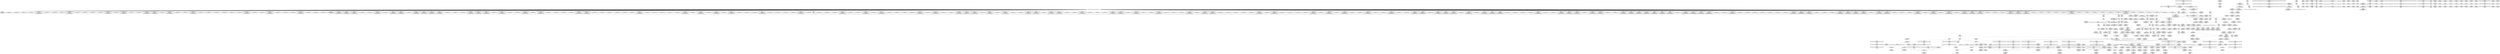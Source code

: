 digraph {
	CE0x492e840 [shape=record,shape=Mrecord,label="{CE0x492e840|selinux_xfrm_delete:tmp23|security/selinux/xfrm.c,144}"]
	CE0x48f45d0 [shape=record,shape=Mrecord,label="{CE0x48f45d0|864:_%struct.xfrm_sec_ctx*,_:_CRE_164,165_}"]
	CE0x48efaf0 [shape=record,shape=Mrecord,label="{CE0x48efaf0|864:_%struct.xfrm_sec_ctx*,_:_CRE_146,147_}"]
	CE0x48ee820 [shape=record,shape=Mrecord,label="{CE0x48ee820|864:_%struct.xfrm_sec_ctx*,_:_CRE_283,284_}"]
	CE0x48eb6b0 [shape=record,shape=Mrecord,label="{CE0x48eb6b0|864:_%struct.xfrm_sec_ctx*,_:_CRE_80,81_}"]
	CE0x48d4b70 [shape=record,shape=Mrecord,label="{CE0x48d4b70|864:_%struct.xfrm_sec_ctx*,_:_CRE_448,452_|*MultipleSource*|security/selinux/xfrm.c,394|Function::selinux_xfrm_state_delete&Arg::x::}"]
	CE0x48d7dc0 [shape=record,shape=Mrecord,label="{CE0x48d7dc0|864:_%struct.xfrm_sec_ctx*,_:_CRE_137,138_}"]
	CE0x48e3110 [shape=record,shape=Mrecord,label="{CE0x48e3110|selinux_xfrm_delete:tmp13|security/selinux/xfrm.c,142}"]
	CE0x48d1ca0 [shape=record,shape=Mrecord,label="{CE0x48d1ca0|i64_1|*Constant*|*SummSink*}"]
	CE0x48d9f00 [shape=record,shape=Mrecord,label="{CE0x48d9f00|864:_%struct.xfrm_sec_ctx*,_:_CRE_129,130_}"]
	CE0x48e5270 [shape=record,shape=Mrecord,label="{CE0x48e5270|864:_%struct.xfrm_sec_ctx*,_:_CRE_138,139_}"]
	CE0x48e53c0 [shape=record,shape=Mrecord,label="{CE0x48e53c0|864:_%struct.xfrm_sec_ctx*,_:_CRE_142,143_}"]
	CE0x490ae60 [shape=record,shape=Mrecord,label="{CE0x490ae60|864:_%struct.xfrm_sec_ctx*,_:_CRE_122,123_}"]
	CE0x48e5c30 [shape=record,shape=Mrecord,label="{CE0x48e5c30|i64_3|*Constant*|*SummSource*}"]
	CE0x48de9b0 [shape=record,shape=Mrecord,label="{CE0x48de9b0|864:_%struct.xfrm_sec_ctx*,_:_CRE_150,151_}"]
	CE0x49037d0 [shape=record,shape=Mrecord,label="{CE0x49037d0|selinux_xfrm_delete:tmp11|security/selinux/xfrm.c,142}"]
	CE0x493fda0 [shape=record,shape=Mrecord,label="{CE0x493fda0|selinux_xfrm_delete:tmp33|security/selinux/xfrm.c,150}"]
	CE0x4917c00 [shape=record,shape=Mrecord,label="{CE0x4917c00|GLOBAL:get_current227|*Constant*|*SummSource*}"]
	CE0x48da610 [shape=record,shape=Mrecord,label="{CE0x48da610|selinux_xfrm_delete:tmp6|security/selinux/xfrm.c,142}"]
	CE0x48de8f0 [shape=record,shape=Mrecord,label="{CE0x48de8f0|864:_%struct.xfrm_sec_ctx*,_:_CRE_149,150_}"]
	CE0x491c500 [shape=record,shape=Mrecord,label="{CE0x491c500|i32_4|*Constant*|*SummSink*}"]
	CE0x493d930 [shape=record,shape=Mrecord,label="{CE0x493d930|selinux_xfrm_delete:call8|security/selinux/xfrm.c,147|*SummSource*}"]
	CE0x48ebd30 [shape=record,shape=Mrecord,label="{CE0x48ebd30|864:_%struct.xfrm_sec_ctx*,_:_CRE_93,94_}"]
	CE0x48fe740 [shape=record,shape=Mrecord,label="{CE0x48fe740|_call_void_lockdep_rcu_suspicious(i8*_getelementptr_inbounds_(_24_x_i8_,_24_x_i8_*_.str244,_i32_0,_i32_0),_i32_142,_i8*_getelementptr_inbounds_(_45_x_i8_,_45_x_i8_*_.str1245,_i32_0,_i32_0))_#10,_!dbg_!27729|security/selinux/xfrm.c,142|*SummSink*}"]
	"CONST[source:0(mediator),value:2(dynamic)][purpose:{object}][SnkIdx:2]"
	CE0x48dee80 [shape=record,shape=Mrecord,label="{CE0x48dee80|864:_%struct.xfrm_sec_ctx*,_:_CRE_8,9_}"]
	CE0x48ecd30 [shape=record,shape=Mrecord,label="{CE0x48ecd30|selinux_xfrm_delete:tmp1|*SummSink*}"]
	CE0x491aae0 [shape=record,shape=Mrecord,label="{CE0x491aae0|selinux_xfrm_delete:tmp28|security/selinux/xfrm.c,147|*SummSource*}"]
	CE0x49247f0 [shape=record,shape=Mrecord,label="{CE0x49247f0|selinux_xfrm_delete:tmp24|security/selinux/xfrm.c,144|*SummSource*}"]
	CE0x4916740 [shape=record,shape=Mrecord,label="{CE0x4916740|i64*_getelementptr_inbounds_(_15_x_i64_,_15_x_i64_*___llvm_gcov_ctr25,_i64_0,_i64_9)|*Constant*}"]
	CE0x48dac50 [shape=record,shape=Mrecord,label="{CE0x48dac50|864:_%struct.xfrm_sec_ctx*,_:_CRE_161,162_}"]
	CE0x48df760 [shape=record,shape=Mrecord,label="{CE0x48df760|864:_%struct.xfrm_sec_ctx*,_:_CRE_328,336_|*MultipleSource*|security/selinux/xfrm.c,394|Function::selinux_xfrm_state_delete&Arg::x::}"]
	CE0x490e310 [shape=record,shape=Mrecord,label="{CE0x490e310|864:_%struct.xfrm_sec_ctx*,_:_CRE_113,114_}"]
	CE0x48e7470 [shape=record,shape=Mrecord,label="{CE0x48e7470|GLOBAL:__llvm_gcov_ctr25|Global_var:__llvm_gcov_ctr25|*SummSource*}"]
	CE0x493dc90 [shape=record,shape=Mrecord,label="{CE0x493dc90|avc_has_perm:entry}"]
	CE0x48eee50 [shape=record,shape=Mrecord,label="{CE0x48eee50|864:_%struct.xfrm_sec_ctx*,_:_CRE_289,290_}"]
	CE0x48d2380 [shape=record,shape=Mrecord,label="{CE0x48d2380|864:_%struct.xfrm_sec_ctx*,_:_CRE_66,67_}"]
	CE0x4918570 [shape=record,shape=Mrecord,label="{CE0x4918570|get_current227:entry|*SummSink*}"]
	CE0x48ea600 [shape=record,shape=Mrecord,label="{CE0x48ea600|864:_%struct.xfrm_sec_ctx*,_:_CRE_720,728_|*MultipleSource*|security/selinux/xfrm.c,394|Function::selinux_xfrm_state_delete&Arg::x::}"]
	CE0x490d100 [shape=record,shape=Mrecord,label="{CE0x490d100|864:_%struct.xfrm_sec_ctx*,_:_CRE_120,121_}"]
	CE0x48fa0a0 [shape=record,shape=Mrecord,label="{CE0x48fa0a0|GLOBAL:lockdep_rcu_suspicious|*Constant*}"]
	CE0x48ecf80 [shape=record,shape=Mrecord,label="{CE0x48ecf80|864:_%struct.xfrm_sec_ctx*,_:_CRE_71,72_}"]
	CE0x49196e0 [shape=record,shape=Mrecord,label="{CE0x49196e0|4:_i32,_:_CR_4,8_|*MultipleSource*|security/selinux/xfrm.c,142|security/selinux/xfrm.c,142|security/selinux/xfrm.c,147}"]
	CE0x491c0f0 [shape=record,shape=Mrecord,label="{CE0x491c0f0|avc_has_perm:tclass|Function::avc_has_perm&Arg::tclass::|*SummSource*}"]
	CE0x48f2e60 [shape=record,shape=Mrecord,label="{CE0x48f2e60|864:_%struct.xfrm_sec_ctx*,_:_CRE_168,169_}"]
	CE0x4917370 [shape=record,shape=Mrecord,label="{CE0x4917370|selinux_xfrm_delete:tmp18|security/selinux/xfrm.c,142|*SummSource*}"]
	CE0x48fbcd0 [shape=record,shape=Mrecord,label="{CE0x48fbcd0|_ret_i32_%call,_!dbg_!27714|security/selinux/xfrm.c,394|*SummSink*}"]
	CE0x48f3730 [shape=record,shape=Mrecord,label="{CE0x48f3730|864:_%struct.xfrm_sec_ctx*,_:_CRE_191,192_}"]
	CE0x4901740 [shape=record,shape=Mrecord,label="{CE0x4901740|864:_%struct.xfrm_sec_ctx*,_:_CRE_792,800_|*MultipleSource*|security/selinux/xfrm.c,394|Function::selinux_xfrm_state_delete&Arg::x::}"]
	CE0x48d95a0 [shape=record,shape=Mrecord,label="{CE0x48d95a0|864:_%struct.xfrm_sec_ctx*,_:_CRE_696,697_}"]
	CE0x48fa870 [shape=record,shape=Mrecord,label="{CE0x48fa870|i32_142|*Constant*|*SummSink*}"]
	CE0x48e92f0 [shape=record,shape=Mrecord,label="{CE0x48e92f0|864:_%struct.xfrm_sec_ctx*,_:_CRE_688,696_|*MultipleSource*|security/selinux/xfrm.c,394|Function::selinux_xfrm_state_delete&Arg::x::}"]
	CE0x48d6210 [shape=record,shape=Mrecord,label="{CE0x48d6210|selinux_xfrm_state_delete:bb}"]
	CE0x48fa250 [shape=record,shape=Mrecord,label="{CE0x48fa250|GLOBAL:lockdep_rcu_suspicious|*Constant*|*SummSink*}"]
	CE0x48df270 [shape=record,shape=Mrecord,label="{CE0x48df270|selinux_xfrm_state_delete:security|security/selinux/xfrm.c,394|*SummSink*}"]
	CE0x48d0b60 [shape=record,shape=Mrecord,label="{CE0x48d0b60|864:_%struct.xfrm_sec_ctx*,_:_CRE_12,13_}"]
	CE0x48dd340 [shape=record,shape=Mrecord,label="{CE0x48dd340|864:_%struct.xfrm_sec_ctx*,_:_CRE_177,178_}"]
	CE0x48f2b70 [shape=record,shape=Mrecord,label="{CE0x48f2b70|COLLAPSED:_GCMRE___llvm_gcov_ctr13_internal_global_2_x_i64_zeroinitializer:_elem_0:default:}"]
	CE0x48d8230 [shape=record,shape=Mrecord,label="{CE0x48d8230|864:_%struct.xfrm_sec_ctx*,_:_CRE_384,392_|*MultipleSource*|security/selinux/xfrm.c,394|Function::selinux_xfrm_state_delete&Arg::x::}"]
	CE0x49024d0 [shape=record,shape=Mrecord,label="{CE0x49024d0|864:_%struct.xfrm_sec_ctx*,_:_CRE_848,856_|*MultipleSource*|security/selinux/xfrm.c,394|Function::selinux_xfrm_state_delete&Arg::x::}"]
	CE0x48cd7b0 [shape=record,shape=Mrecord,label="{CE0x48cd7b0|864:_%struct.xfrm_sec_ctx*,_:_CRE_22,23_}"]
	CE0x48eab10 [shape=record,shape=Mrecord,label="{CE0x48eab10|864:_%struct.xfrm_sec_ctx*,_:_CRE_744,752_|*MultipleSource*|security/selinux/xfrm.c,394|Function::selinux_xfrm_state_delete&Arg::x::}"]
	CE0x48fe0d0 [shape=record,shape=Mrecord,label="{CE0x48fe0d0|i8_1|*Constant*|*SummSource*}"]
	CE0x48dc950 [shape=record,shape=Mrecord,label="{CE0x48dc950|864:_%struct.xfrm_sec_ctx*,_:_CRE_186,187_}"]
	CE0x490c000 [shape=record,shape=Mrecord,label="{CE0x490c000|864:_%struct.xfrm_sec_ctx*,_:_CRE_119,120_}"]
	CE0x48db590 [shape=record,shape=Mrecord,label="{CE0x48db590|864:_%struct.xfrm_sec_ctx*,_:_CRE_220,224_|*MultipleSource*|security/selinux/xfrm.c,394|Function::selinux_xfrm_state_delete&Arg::x::}"]
	CE0x4915080 [shape=record,shape=Mrecord,label="{CE0x4915080|selinux_xfrm_delete:ctx|Function::selinux_xfrm_delete&Arg::ctx::}"]
	CE0x48d7b60 [shape=record,shape=Mrecord,label="{CE0x48d7b60|864:_%struct.xfrm_sec_ctx*,_:_CRE_135,136_}"]
	CE0x4902e10 [shape=record,shape=Mrecord,label="{CE0x4902e10|selinux_xfrm_state_delete:call|security/selinux/xfrm.c,394}"]
	CE0x48de830 [shape=record,shape=Mrecord,label="{CE0x48de830|864:_%struct.xfrm_sec_ctx*,_:_CRE_148,149_}"]
	CE0x491e760 [shape=record,shape=Mrecord,label="{CE0x491e760|i64_5|*Constant*|*SummSink*}"]
	CE0x48ee7b0 [shape=record,shape=Mrecord,label="{CE0x48ee7b0|864:_%struct.xfrm_sec_ctx*,_:_CRE_282,283_}"]
	CE0x48eea90 [shape=record,shape=Mrecord,label="{CE0x48eea90|864:_%struct.xfrm_sec_ctx*,_:_CRE_286,287_}"]
	CE0x492f100 [shape=record,shape=Mrecord,label="{CE0x492f100|i64_11|*Constant*|*SummSource*}"]
	CE0x48f5e40 [shape=record,shape=Mrecord,label="{CE0x48f5e40|864:_%struct.xfrm_sec_ctx*,_:_CRE_19,20_}"]
	CE0x6615570 [shape=record,shape=Mrecord,label="{CE0x6615570|864:_%struct.xfrm_sec_ctx*,_:_CRE_98,99_}"]
	CE0x48f4fa0 [shape=record,shape=Mrecord,label="{CE0x48f4fa0|864:_%struct.xfrm_sec_ctx*,_:_CRE_269,270_|*MultipleSource*|security/selinux/xfrm.c,394|Function::selinux_xfrm_state_delete&Arg::x::}"]
	CE0x4915500 [shape=record,shape=Mrecord,label="{CE0x4915500|selinux_xfrm_delete:tmp3|*SummSource*}"]
	CE0x4907740 [shape=record,shape=Mrecord,label="{CE0x4907740|selinux_xfrm_delete:tmp5|security/selinux/xfrm.c,142|*SummSource*}"]
	CE0x48dd470 [shape=record,shape=Mrecord,label="{CE0x48dd470|864:_%struct.xfrm_sec_ctx*,_:_CRE_180,181_}"]
	CE0x492dc40 [shape=record,shape=Mrecord,label="{CE0x492dc40|selinux_xfrm_delete:tmp20|security/selinux/xfrm.c,142|*SummSource*}"]
	CE0x48fc350 [shape=record,shape=Mrecord,label="{CE0x48fc350|i64_2|*Constant*}"]
	CE0x48d2b10 [shape=record,shape=Mrecord,label="{CE0x48d2b10|i64_1|*Constant*}"]
	CE0x48f1120 [shape=record,shape=Mrecord,label="{CE0x48f1120|864:_%struct.xfrm_sec_ctx*,_:_CRE_15,16_}"]
	CE0x48f6590 [shape=record,shape=Mrecord,label="{CE0x48f6590|i8_1|*Constant*}"]
	CE0x493e9e0 [shape=record,shape=Mrecord,label="{CE0x493e9e0|_ret_i32_%retval.0,_!dbg_!27728|security/selinux/avc.c,775|*SummSource*}"]
	CE0x4919f20 [shape=record,shape=Mrecord,label="{CE0x4919f20|%struct.task_struct.1015*_(%struct.task_struct.1015**)*_asm_movq_%gs:$_1:P_,$0_,_r,im,_dirflag_,_fpsr_,_flags_|*SummSource*}"]
	CE0x48fe690 [shape=record,shape=Mrecord,label="{CE0x48fe690|_call_void_lockdep_rcu_suspicious(i8*_getelementptr_inbounds_(_24_x_i8_,_24_x_i8_*_.str244,_i32_0,_i32_0),_i32_142,_i8*_getelementptr_inbounds_(_45_x_i8_,_45_x_i8_*_.str1245,_i32_0,_i32_0))_#10,_!dbg_!27729|security/selinux/xfrm.c,142|*SummSource*}"]
	CE0x48ebf40 [shape=record,shape=Mrecord,label="{CE0x48ebf40|i32_0|*Constant*|*SummSource*}"]
	CE0x4965f70 [shape=record,shape=Mrecord,label="{CE0x4965f70|i64*_getelementptr_inbounds_(_2_x_i64_,_2_x_i64_*___llvm_gcov_ctr21,_i64_0,_i64_0)|*Constant*|*SummSink*}"]
	CE0x48f2780 [shape=record,shape=Mrecord,label="{CE0x48f2780|_call_void_mcount()_#3|*SummSink*}"]
	CE0x48d8dd0 [shape=record,shape=Mrecord,label="{CE0x48d8dd0|864:_%struct.xfrm_sec_ctx*,_:_CRE_428,432_|*MultipleSource*|security/selinux/xfrm.c,394|Function::selinux_xfrm_state_delete&Arg::x::}"]
	CE0x48ddcc0 [shape=record,shape=Mrecord,label="{CE0x48ddcc0|selinux_xfrm_state_delete:tmp3|*SummSource*}"]
	CE0x4925440 [shape=record,shape=Mrecord,label="{CE0x4925440|i64*_getelementptr_inbounds_(_15_x_i64_,_15_x_i64_*___llvm_gcov_ctr25,_i64_0,_i64_12)|*Constant*|*SummSink*}"]
	CE0x491b5b0 [shape=record,shape=Mrecord,label="{CE0x491b5b0|selinux_xfrm_delete:sid|security/selinux/xfrm.c,147|*SummSource*}"]
	CE0x493f510 [shape=record,shape=Mrecord,label="{CE0x493f510|i64*_getelementptr_inbounds_(_15_x_i64_,_15_x_i64_*___llvm_gcov_ctr25,_i64_0,_i64_14)|*Constant*|*SummSink*}"]
	CE0x491df70 [shape=record,shape=Mrecord,label="{CE0x491df70|selinux_xfrm_delete:tmp8|security/selinux/xfrm.c,142|*SummSource*}"]
	CE0x491d680 [shape=record,shape=Mrecord,label="{CE0x491d680|avc_has_perm:requested|Function::avc_has_perm&Arg::requested::|*SummSink*}"]
	CE0x48e5350 [shape=record,shape=Mrecord,label="{CE0x48e5350|864:_%struct.xfrm_sec_ctx*,_:_CRE_143,144_}"]
	CE0x48e7a20 [shape=record,shape=Mrecord,label="{CE0x48e7a20|selinux_xfrm_delete:tmp5|security/selinux/xfrm.c,142|*SummSink*}"]
	CE0x4918950 [shape=record,shape=Mrecord,label="{CE0x4918950|_ret_%struct.task_struct.1015*_%tmp4,_!dbg_!27714|./arch/x86/include/asm/current.h,14|*SummSource*}"]
	CE0x48f17b0 [shape=record,shape=Mrecord,label="{CE0x48f17b0|864:_%struct.xfrm_sec_ctx*,_:_CRE_280,281_}"]
	CE0x66154b0 [shape=record,shape=Mrecord,label="{CE0x66154b0|864:_%struct.xfrm_sec_ctx*,_:_CRE_97,98_}"]
	CE0x48d9820 [shape=record,shape=Mrecord,label="{CE0x48d9820|864:_%struct.xfrm_sec_ctx*,_:_CRE_296,300_|*MultipleSource*|security/selinux/xfrm.c,394|Function::selinux_xfrm_state_delete&Arg::x::}"]
	CE0x48daf30 [shape=record,shape=Mrecord,label="{CE0x48daf30|864:_%struct.xfrm_sec_ctx*,_:_CRE_82,83_}"]
	CE0x492f350 [shape=record,shape=Mrecord,label="{CE0x492f350|selinux_xfrm_delete:tmp21|security/selinux/xfrm.c,142|*SummSource*}"]
	CE0x492a560 [shape=record,shape=Mrecord,label="{CE0x492a560|selinux_xfrm_delete:security|security/selinux/xfrm.c,142|*SummSource*}"]
	CE0x492f270 [shape=record,shape=Mrecord,label="{CE0x492f270|selinux_xfrm_delete:tmp20|security/selinux/xfrm.c,142|*SummSink*}"]
	CE0x48ebdf0 [shape=record,shape=Mrecord,label="{CE0x48ebdf0|864:_%struct.xfrm_sec_ctx*,_:_CRE_94,95_}"]
	CE0x493fae0 [shape=record,shape=Mrecord,label="{CE0x493fae0|selinux_xfrm_delete:tmp32|security/selinux/xfrm.c,150|*SummSink*}"]
	CE0x4903550 [shape=record,shape=Mrecord,label="{CE0x4903550|selinux_xfrm_delete:tmp10|security/selinux/xfrm.c,142|*SummSource*}"]
	CE0x48ecf10 [shape=record,shape=Mrecord,label="{CE0x48ecf10|864:_%struct.xfrm_sec_ctx*,_:_CRE_105,106_}"]
	CE0x49028b0 [shape=record,shape=Mrecord,label="{CE0x49028b0|864:_%struct.xfrm_sec_ctx*,_:_CRE_864,872_|*MultipleSource*|security/selinux/xfrm.c,394|Function::selinux_xfrm_state_delete&Arg::x::}"]
	CE0x48dd870 [shape=record,shape=Mrecord,label="{CE0x48dd870|selinux_xfrm_delete:do.end}"]
	CE0x48d7330 [shape=record,shape=Mrecord,label="{CE0x48d7330|864:_%struct.xfrm_sec_ctx*,_:_CRE_256,264_|*MultipleSource*|security/selinux/xfrm.c,394|Function::selinux_xfrm_state_delete&Arg::x::}"]
	CE0x48deef0 [shape=record,shape=Mrecord,label="{CE0x48deef0|get_current227:tmp1|*SummSink*}"]
	CE0x492a5d0 [shape=record,shape=Mrecord,label="{CE0x492a5d0|selinux_xfrm_delete:security|security/selinux/xfrm.c,142|*SummSink*}"]
	CE0x48d4560 [shape=record,shape=Mrecord,label="{CE0x48d4560|864:_%struct.xfrm_sec_ctx*,_:_CRE_200,202_|*MultipleSource*|security/selinux/xfrm.c,394|Function::selinux_xfrm_state_delete&Arg::x::}"]
	CE0x48e7ea0 [shape=record,shape=Mrecord,label="{CE0x48e7ea0|selinux_xfrm_delete:tmp6|security/selinux/xfrm.c,142|*SummSource*}"]
	CE0x49272f0 [shape=record,shape=Mrecord,label="{CE0x49272f0|i32_3|*Constant*|*SummSink*}"]
	CE0x48ee080 [shape=record,shape=Mrecord,label="{CE0x48ee080|864:_%struct.xfrm_sec_ctx*,_:_CRE_240,248_|*MultipleSource*|security/selinux/xfrm.c,394|Function::selinux_xfrm_state_delete&Arg::x::}"]
	CE0x48d9fc0 [shape=record,shape=Mrecord,label="{CE0x48d9fc0|864:_%struct.xfrm_sec_ctx*,_:_CRE_130,131_}"]
	CE0x48efa30 [shape=record,shape=Mrecord,label="{CE0x48efa30|864:_%struct.xfrm_sec_ctx*,_:_CRE_145,146_}"]
	CE0x48e3ec0 [shape=record,shape=Mrecord,label="{CE0x48e3ec0|i64*_getelementptr_inbounds_(_15_x_i64_,_15_x_i64_*___llvm_gcov_ctr25,_i64_0,_i64_8)|*Constant*}"]
	CE0x491e330 [shape=record,shape=Mrecord,label="{CE0x491e330|i64_5|*Constant*}"]
	CE0x48e8180 [shape=record,shape=Mrecord,label="{CE0x48e8180|864:_%struct.xfrm_sec_ctx*,_:_CRE_624,628_|*MultipleSource*|security/selinux/xfrm.c,394|Function::selinux_xfrm_state_delete&Arg::x::}"]
	CE0x48ef900 [shape=record,shape=Mrecord,label="{CE0x48ef900|864:_%struct.xfrm_sec_ctx*,_:_CRE_144,145_}"]
	CE0x48f6630 [shape=record,shape=Mrecord,label="{CE0x48f6630|_call_void_mcount()_#3|*SummSource*}"]
	CE0x48d5b20 [shape=record,shape=Mrecord,label="{CE0x48d5b20|864:_%struct.xfrm_sec_ctx*,_:_CRE_536,544_|*MultipleSource*|security/selinux/xfrm.c,394|Function::selinux_xfrm_state_delete&Arg::x::}"]
	CE0x48ead00 [shape=record,shape=Mrecord,label="{CE0x48ead00|864:_%struct.xfrm_sec_ctx*,_:_CRE_752,768_|*MultipleSource*|security/selinux/xfrm.c,394|Function::selinux_xfrm_state_delete&Arg::x::}"]
	CE0x4930260 [shape=record,shape=Mrecord,label="{CE0x4930260|selinux_xfrm_delete:tobool5|security/selinux/xfrm.c,144}"]
	CE0x48f1190 [shape=record,shape=Mrecord,label="{CE0x48f1190|864:_%struct.xfrm_sec_ctx*,_:_CRE_13,14_}"]
	CE0x4904110 [shape=record,shape=Mrecord,label="{CE0x4904110|selinux_xfrm_delete:tmp12|security/selinux/xfrm.c,142|*SummSink*}"]
	CE0x48de100 [shape=record,shape=Mrecord,label="{CE0x48de100|selinux_xfrm_delete:tmp8|security/selinux/xfrm.c,142}"]
	CE0x48dccf0 [shape=record,shape=Mrecord,label="{CE0x48dccf0|selinux_xfrm_delete:tmp1}"]
	CE0x493c0b0 [shape=record,shape=Mrecord,label="{CE0x493c0b0|selinux_xfrm_delete:ctx_sid|security/selinux/xfrm.c,147|*SummSink*}"]
	CE0x4904000 [shape=record,shape=Mrecord,label="{CE0x4904000|selinux_xfrm_delete:tmp12|security/selinux/xfrm.c,142|*SummSource*}"]
	CE0x48dd760 [shape=record,shape=Mrecord,label="{CE0x48dd760|selinux_xfrm_delete:if.end|*SummSink*}"]
	CE0x48d96e0 [shape=record,shape=Mrecord,label="{CE0x48d96e0|864:_%struct.xfrm_sec_ctx*,_:_CRE_292,296_|*MultipleSource*|security/selinux/xfrm.c,394|Function::selinux_xfrm_state_delete&Arg::x::}"]
	CE0x4919670 [shape=record,shape=Mrecord,label="{CE0x4919670|4:_i32,_:_CR_0,4_|*MultipleSource*|security/selinux/xfrm.c,142|security/selinux/xfrm.c,142|security/selinux/xfrm.c,147}"]
	CE0x48f5180 [shape=record,shape=Mrecord,label="{CE0x48f5180|_call_void_mcount()_#3}"]
	CE0x48dfec0 [shape=record,shape=Mrecord,label="{CE0x48dfec0|864:_%struct.xfrm_sec_ctx*,_:_CRE_360,368_|*MultipleSource*|security/selinux/xfrm.c,394|Function::selinux_xfrm_state_delete&Arg::x::}"]
	CE0x48d1790 [shape=record,shape=Mrecord,label="{CE0x48d1790|selinux_xfrm_state_delete:bb|*SummSource*}"]
	CE0x48f4c20 [shape=record,shape=Mrecord,label="{CE0x48f4c20|864:_%struct.xfrm_sec_ctx*,_:_CRE_264,268_|*MultipleSource*|security/selinux/xfrm.c,394|Function::selinux_xfrm_state_delete&Arg::x::}"]
	CE0x48ee3d0 [shape=record,shape=Mrecord,label="{CE0x48ee3d0|864:_%struct.xfrm_sec_ctx*,_:_CRE_24,32_|*MultipleSource*|security/selinux/xfrm.c,394|Function::selinux_xfrm_state_delete&Arg::x::}"]
	CE0x4927190 [shape=record,shape=Mrecord,label="{CE0x4927190|selinux_xfrm_delete:tmp30|security/selinux/xfrm.c,147|*SummSource*}"]
	CE0x490f520 [shape=record,shape=Mrecord,label="{CE0x490f520|864:_%struct.xfrm_sec_ctx*,_:_CRE_115,116_}"]
	CE0x48fc670 [shape=record,shape=Mrecord,label="{CE0x48fc670|selinux_xfrm_delete:tmp4|security/selinux/xfrm.c,142}"]
	CE0x4928070 [shape=record,shape=Mrecord,label="{CE0x4928070|i64*_getelementptr_inbounds_(_15_x_i64_,_15_x_i64_*___llvm_gcov_ctr25,_i64_0,_i64_13)|*Constant*}"]
	CE0x48e9940 [shape=record,shape=Mrecord,label="{CE0x48e9940|864:_%struct.xfrm_sec_ctx*,_:_CRE_707,708_}"]
	CE0x49150f0 [shape=record,shape=Mrecord,label="{CE0x49150f0|selinux_xfrm_delete:ctx|Function::selinux_xfrm_delete&Arg::ctx::|*SummSource*}"]
	CE0x49167b0 [shape=record,shape=Mrecord,label="{CE0x49167b0|i64*_getelementptr_inbounds_(_15_x_i64_,_15_x_i64_*___llvm_gcov_ctr25,_i64_0,_i64_9)|*Constant*|*SummSource*}"]
	CE0x4917110 [shape=record,shape=Mrecord,label="{CE0x4917110|selinux_xfrm_delete:tmp17|security/selinux/xfrm.c,142|*SummSink*}"]
	CE0x492e0e0 [shape=record,shape=Mrecord,label="{CE0x492e0e0|i64_10|*Constant*}"]
	CE0x48d4160 [shape=record,shape=Mrecord,label="{CE0x48d4160|864:_%struct.xfrm_sec_ctx*,_:_CRE_175,176_}"]
	CE0x48e7580 [shape=record,shape=Mrecord,label="{CE0x48e7580|GLOBAL:__llvm_gcov_ctr25|Global_var:__llvm_gcov_ctr25|*SummSink*}"]
	CE0x498aba0 [shape=record,shape=Mrecord,label="{CE0x498aba0|get_current227:tmp|*SummSink*}"]
	CE0x4940420 [shape=record,shape=Mrecord,label="{CE0x4940420|get_current227:bb|*SummSink*}"]
	CE0x48fd3d0 [shape=record,shape=Mrecord,label="{CE0x48fd3d0|%struct.common_audit_data.1017*_null|*Constant*|*SummSink*}"]
	CE0x48db3a0 [shape=record,shape=Mrecord,label="{CE0x48db3a0|864:_%struct.xfrm_sec_ctx*,_:_CRE_216,220_|*MultipleSource*|security/selinux/xfrm.c,394|Function::selinux_xfrm_state_delete&Arg::x::}"]
	CE0x48da720 [shape=record,shape=Mrecord,label="{CE0x48da720|selinux_xfrm_delete:tmp6|security/selinux/xfrm.c,142|*SummSink*}"]
	CE0x48d5120 [shape=record,shape=Mrecord,label="{CE0x48d5120|864:_%struct.xfrm_sec_ctx*,_:_CRE_464,472_|*MultipleSource*|security/selinux/xfrm.c,394|Function::selinux_xfrm_state_delete&Arg::x::}"]
	CE0x48f79d0 [shape=record,shape=Mrecord,label="{CE0x48f79d0|864:_%struct.xfrm_sec_ctx*,_:_CRE_548,552_|*MultipleSource*|security/selinux/xfrm.c,394|Function::selinux_xfrm_state_delete&Arg::x::}"]
	CE0x4918a60 [shape=record,shape=Mrecord,label="{CE0x4918a60|_ret_%struct.task_struct.1015*_%tmp4,_!dbg_!27714|./arch/x86/include/asm/current.h,14|*SummSink*}"]
	CE0x48eed10 [shape=record,shape=Mrecord,label="{CE0x48eed10|864:_%struct.xfrm_sec_ctx*,_:_CRE_288,289_}"]
	CE0x48f4db0 [shape=record,shape=Mrecord,label="{CE0x48f4db0|864:_%struct.xfrm_sec_ctx*,_:_CRE_268,269_|*MultipleSource*|security/selinux/xfrm.c,394|Function::selinux_xfrm_state_delete&Arg::x::}"]
	CE0x49168f0 [shape=record,shape=Mrecord,label="{CE0x49168f0|i64*_getelementptr_inbounds_(_15_x_i64_,_15_x_i64_*___llvm_gcov_ctr25,_i64_0,_i64_9)|*Constant*|*SummSink*}"]
	CE0x48dcc50 [shape=record,shape=Mrecord,label="{CE0x48dcc50|864:_%struct.xfrm_sec_ctx*,_:_CRE_190,191_}"]
	CE0x4900540 [shape=record,shape=Mrecord,label="{CE0x4900540|i32_1|*Constant*|*SummSink*}"]
	CE0x48e94c0 [shape=record,shape=Mrecord,label="{CE0x48e94c0|864:_%struct.xfrm_sec_ctx*,_:_CRE_697,698_}"]
	CE0x49020f0 [shape=record,shape=Mrecord,label="{CE0x49020f0|864:_%struct.xfrm_sec_ctx*,_:_CRE_832,840_|*MultipleSource*|security/selinux/xfrm.c,394|Function::selinux_xfrm_state_delete&Arg::x::}"]
	CE0x491aa70 [shape=record,shape=Mrecord,label="{CE0x491aa70|selinux_xfrm_delete:tmp28|security/selinux/xfrm.c,147}"]
	CE0x493f260 [shape=record,shape=Mrecord,label="{CE0x493f260|i64*_getelementptr_inbounds_(_15_x_i64_,_15_x_i64_*___llvm_gcov_ctr25,_i64_0,_i64_14)|*Constant*|*SummSource*}"]
	CE0x6615630 [shape=record,shape=Mrecord,label="{CE0x6615630|864:_%struct.xfrm_sec_ctx*,_:_CRE_99,100_}"]
	CE0x48d7750 [shape=record,shape=Mrecord,label="{CE0x48d7750|GLOBAL:selinux_xfrm_delete.__warned|Global_var:selinux_xfrm_delete.__warned|*SummSource*}"]
	CE0x48e8f10 [shape=record,shape=Mrecord,label="{CE0x48e8f10|864:_%struct.xfrm_sec_ctx*,_:_CRE_672,680_|*MultipleSource*|security/selinux/xfrm.c,394|Function::selinux_xfrm_state_delete&Arg::x::}"]
	CE0x490d280 [shape=record,shape=Mrecord,label="{CE0x490d280|864:_%struct.xfrm_sec_ctx*,_:_CRE_117,118_}"]
	CE0x492db00 [shape=record,shape=Mrecord,label="{CE0x492db00|%struct.xfrm_sec_ctx*_null|*Constant*}"]
	CE0x48cf080 [shape=record,shape=Mrecord,label="{CE0x48cf080|selinux_xfrm_state_delete:entry}"]
	CE0x48f8a80 [shape=record,shape=Mrecord,label="{CE0x48f8a80|selinux_xfrm_delete:if.end7|*SummSink*}"]
	CE0x5cb1f50 [shape=record,shape=Mrecord,label="{CE0x5cb1f50|864:_%struct.xfrm_sec_ctx*,_:_CRE_84,85_}"]
	CE0x48fd7e0 [shape=record,shape=Mrecord,label="{CE0x48fd7e0|selinux_xfrm_delete:tmp15|security/selinux/xfrm.c,142}"]
	CE0x49151b0 [shape=record,shape=Mrecord,label="{CE0x49151b0|selinux_xfrm_delete:ctx|Function::selinux_xfrm_delete&Arg::ctx::|*SummSink*}"]
	CE0x490bef0 [shape=record,shape=Mrecord,label="{CE0x490bef0|864:_%struct.xfrm_sec_ctx*,_:_CRE_118,119_}"]
	CE0x493f7f0 [shape=record,shape=Mrecord,label="{CE0x493f7f0|selinux_xfrm_delete:tmp32|security/selinux/xfrm.c,150}"]
	CE0x48ec1c0 [shape=record,shape=Mrecord,label="{CE0x48ec1c0|864:_%struct.xfrm_sec_ctx*,_:_CRE_14,15_}"]
	CE0x491eb40 [shape=record,shape=Mrecord,label="{CE0x491eb40|i64_4|*Constant*}"]
	CE0x48dc060 [shape=record,shape=Mrecord,label="{CE0x48dc060|864:_%struct.xfrm_sec_ctx*,_:_CRE_484,488_|*MultipleSource*|security/selinux/xfrm.c,394|Function::selinux_xfrm_state_delete&Arg::x::}"]
	CE0x493e460 [shape=record,shape=Mrecord,label="{CE0x493e460|avc_has_perm:ssid|Function::avc_has_perm&Arg::ssid::|*SummSink*}"]
	CE0x48fdf30 [shape=record,shape=Mrecord,label="{CE0x48fdf30|selinux_xfrm_delete:tmp16|security/selinux/xfrm.c,142|*SummSink*}"]
	CE0x48fc3c0 [shape=record,shape=Mrecord,label="{CE0x48fc3c0|i64_2|*Constant*|*SummSource*}"]
	CE0x4924ce0 [shape=record,shape=Mrecord,label="{CE0x4924ce0|selinux_xfrm_delete:tmp25|security/selinux/xfrm.c,144|*SummSource*}"]
	CE0x48d7140 [shape=record,shape=Mrecord,label="{CE0x48d7140|864:_%struct.xfrm_sec_ctx*,_:_CRE_252,256_|*MultipleSource*|security/selinux/xfrm.c,394|Function::selinux_xfrm_state_delete&Arg::x::}"]
	CE0x48de090 [shape=record,shape=Mrecord,label="{CE0x48de090|0:_i8,_:_GCMR_selinux_xfrm_delete.__warned_internal_global_i8_0,_section_.data.unlikely_,_align_1:_elem_0:default:}"]
	CE0x48d6720 [shape=record,shape=Mrecord,label="{CE0x48d6720|864:_%struct.xfrm_sec_ctx*,_:_CRE_184,185_}"]
	CE0x49403b0 [shape=record,shape=Mrecord,label="{CE0x49403b0|get_current227:bb|*SummSource*}"]
	CE0x4928390 [shape=record,shape=Mrecord,label="{CE0x4928390|selinux_xfrm_delete:tmp27|security/selinux/xfrm.c,145|*SummSink*}"]
	CE0x492eb80 [shape=record,shape=Mrecord,label="{CE0x492eb80|selinux_xfrm_delete:tmp24|security/selinux/xfrm.c,144}"]
	CE0x48e6780 [shape=record,shape=Mrecord,label="{CE0x48e6780|selinux_xfrm_delete:tmp2}"]
	CE0x48db750 [shape=record,shape=Mrecord,label="{CE0x48db750|selinux_xfrm_delete:do.end|*SummSource*}"]
	CE0x48d1200 [shape=record,shape=Mrecord,label="{CE0x48d1200|864:_%struct.xfrm_sec_ctx*,_:_CRE_16,17_}"]
	CE0x48cd8b0 [shape=record,shape=Mrecord,label="{CE0x48cd8b0|selinux_xfrm_state_delete:tmp3}"]
	CE0x493c680 [shape=record,shape=Mrecord,label="{CE0x493c680|i32_(i32,_i32,_i16,_i32,_%struct.common_audit_data.1017*)*_bitcast_(i32_(i32,_i32,_i16,_i32,_%struct.common_audit_data.495*)*_avc_has_perm_to_i32_(i32,_i32,_i16,_i32,_%struct.common_audit_data.1017*)*)|*Constant*}"]
	CE0x48e3d20 [shape=record,shape=Mrecord,label="{CE0x48e3d20|i64*_getelementptr_inbounds_(_15_x_i64_,_15_x_i64_*___llvm_gcov_ctr25,_i64_0,_i64_8)|*Constant*|*SummSink*}"]
	CE0x49007f0 [shape=record,shape=Mrecord,label="{CE0x49007f0|i32_3|*Constant*}"]
	CE0x48cc420 [shape=record,shape=Mrecord,label="{CE0x48cc420|864:_%struct.xfrm_sec_ctx*,_:_CRE_11,12_}"]
	CE0x48f4640 [shape=record,shape=Mrecord,label="{CE0x48f4640|864:_%struct.xfrm_sec_ctx*,_:_CRE_163,164_}"]
	CE0x48f6ab0 [shape=record,shape=Mrecord,label="{CE0x48f6ab0|selinux_xfrm_delete:tmp19|security/selinux/xfrm.c,142}"]
	CE0x48d6160 [shape=record,shape=Mrecord,label="{CE0x48d6160|selinux_xfrm_state_delete:tmp1|*SummSink*}"]
	CE0x48fc470 [shape=record,shape=Mrecord,label="{CE0x48fc470|i64_2|*Constant*|*SummSink*}"]
	CE0x41cf030 [shape=record,shape=Mrecord,label="{CE0x41cf030|864:_%struct.xfrm_sec_ctx*,_:_CRE_95,96_}"]
	CE0x491e440 [shape=record,shape=Mrecord,label="{CE0x491e440|i64_5|*Constant*|*SummSource*}"]
	CE0x4916fc0 [shape=record,shape=Mrecord,label="{CE0x4916fc0|selinux_xfrm_delete:tmp17|security/selinux/xfrm.c,142|*SummSource*}"]
	CE0x48ee690 [shape=record,shape=Mrecord,label="{CE0x48ee690|864:_%struct.xfrm_sec_ctx*,_:_CRE_75,76_}"]
	CE0x48ee490 [shape=record,shape=Mrecord,label="{CE0x48ee490|864:_%struct.xfrm_sec_ctx*,_:_CRE_32,40_|*MultipleSource*|security/selinux/xfrm.c,394|Function::selinux_xfrm_state_delete&Arg::x::}"]
	CE0x48eefe0 [shape=record,shape=Mrecord,label="{CE0x48eefe0|864:_%struct.xfrm_sec_ctx*,_:_CRE_72,73_}"]
	CE0x48d62c0 [shape=record,shape=Mrecord,label="{CE0x48d62c0|864:_%struct.xfrm_sec_ctx*,_:_CRE_67,68_}"]
	CE0x493c040 [shape=record,shape=Mrecord,label="{CE0x493c040|selinux_xfrm_delete:ctx_sid|security/selinux/xfrm.c,147|*SummSource*}"]
	"CONST[source:1(input),value:2(dynamic)][purpose:{object}][SrcIdx:1]"
	CE0x48f47b0 [shape=record,shape=Mrecord,label="{CE0x48f47b0|864:_%struct.xfrm_sec_ctx*,_:_CRE_167,168_}"]
	CE0x493be60 [shape=record,shape=Mrecord,label="{CE0x493be60|selinux_xfrm_delete:ctx_sid|security/selinux/xfrm.c,147}"]
	CE0x48f9e00 [shape=record,shape=Mrecord,label="{CE0x48f9e00|i8*_getelementptr_inbounds_(_24_x_i8_,_24_x_i8_*_.str244,_i32_0,_i32_0)|*Constant*|*SummSource*}"]
	CE0x49188e0 [shape=record,shape=Mrecord,label="{CE0x49188e0|_ret_%struct.task_struct.1015*_%tmp4,_!dbg_!27714|./arch/x86/include/asm/current.h,14}"]
	CE0x493da20 [shape=record,shape=Mrecord,label="{CE0x493da20|selinux_xfrm_delete:call8|security/selinux/xfrm.c,147|*SummSink*}"]
	CE0x48d1bc0 [shape=record,shape=Mrecord,label="{CE0x48d1bc0|864:_%struct.xfrm_sec_ctx*,_:_CRE_17,18_}"]
	CE0x48ef660 [shape=record,shape=Mrecord,label="{CE0x48ef660|864:_%struct.xfrm_sec_ctx*,_:_CRE_127,128_}"]
	CE0x48f9bb0 [shape=record,shape=Mrecord,label="{CE0x48f9bb0|i8*_getelementptr_inbounds_(_24_x_i8_,_24_x_i8_*_.str244,_i32_0,_i32_0)|*Constant*}"]
	CE0x48d1030 [shape=record,shape=Mrecord,label="{CE0x48d1030|selinux_xfrm_state_delete:bb|*SummSink*}"]
	CE0x491c160 [shape=record,shape=Mrecord,label="{CE0x491c160|avc_has_perm:tclass|Function::avc_has_perm&Arg::tclass::|*SummSink*}"]
	CE0x497ee50 [shape=record,shape=Mrecord,label="{CE0x497ee50|get_current227:tmp3}"]
	CE0x48d5930 [shape=record,shape=Mrecord,label="{CE0x48d5930|864:_%struct.xfrm_sec_ctx*,_:_CRE_528,536_|*MultipleSource*|security/selinux/xfrm.c,394|Function::selinux_xfrm_state_delete&Arg::x::}"]
	CE0x48ea240 [shape=record,shape=Mrecord,label="{CE0x48ea240|864:_%struct.xfrm_sec_ctx*,_:_CRE_711,712_}"]
	CE0x4904900 [shape=record,shape=Mrecord,label="{CE0x4904900|i1_true|*Constant*}"]
	CE0x4901320 [shape=record,shape=Mrecord,label="{CE0x4901320|864:_%struct.xfrm_sec_ctx*,_:_CRE_776,784_|*MultipleSource*|security/selinux/xfrm.c,394|Function::selinux_xfrm_state_delete&Arg::x::}"]
	CE0x48f6c10 [shape=record,shape=Mrecord,label="{CE0x48f6c10|selinux_xfrm_delete:tmp19|security/selinux/xfrm.c,142|*SummSink*}"]
	CE0x48e9fc0 [shape=record,shape=Mrecord,label="{CE0x48e9fc0|864:_%struct.xfrm_sec_ctx*,_:_CRE_709,710_}"]
	CE0x491e1b0 [shape=record,shape=Mrecord,label="{CE0x491e1b0|selinux_xfrm_delete:tobool1|security/selinux/xfrm.c,142|*SummSource*}"]
	CE0x48e5bc0 [shape=record,shape=Mrecord,label="{CE0x48e5bc0|i64_3|*Constant*}"]
	CE0x492dd50 [shape=record,shape=Mrecord,label="{CE0x492dd50|i64_11|*Constant*|*SummSink*}"]
	CE0x4901130 [shape=record,shape=Mrecord,label="{CE0x4901130|GLOBAL:selinux_xfrm_delete|*Constant*|*SummSource*}"]
	CE0x48d8be0 [shape=record,shape=Mrecord,label="{CE0x48d8be0|864:_%struct.xfrm_sec_ctx*,_:_CRE_424,428_|*MultipleSource*|security/selinux/xfrm.c,394|Function::selinux_xfrm_state_delete&Arg::x::}"]
	CE0x4903000 [shape=record,shape=Mrecord,label="{CE0x4903000|selinux_xfrm_state_delete:call|security/selinux/xfrm.c,394|*SummSink*}"]
	CE0x48d3ae0 [shape=record,shape=Mrecord,label="{CE0x48d3ae0|selinux_xfrm_state_delete:tmp|*SummSource*}"]
	CE0x493ea50 [shape=record,shape=Mrecord,label="{CE0x493ea50|_ret_i32_%retval.0,_!dbg_!27728|security/selinux/avc.c,775|*SummSink*}"]
	CE0x48eb770 [shape=record,shape=Mrecord,label="{CE0x48eb770|864:_%struct.xfrm_sec_ctx*,_:_CRE_81,82_}"]
	CE0x48edbe0 [shape=record,shape=Mrecord,label="{CE0x48edbe0|864:_%struct.xfrm_sec_ctx*,_:_CRE_224,228_|*MultipleSource*|security/selinux/xfrm.c,394|Function::selinux_xfrm_state_delete&Arg::x::}"]
	CE0x6851a20 [shape=record,shape=Mrecord,label="{CE0x6851a20|864:_%struct.xfrm_sec_ctx*,_:_CRE_91,92_}"]
	CE0x48e3680 [shape=record,shape=Mrecord,label="{CE0x48e3680|selinux_xfrm_delete:tmp14|security/selinux/xfrm.c,142|*SummSource*}"]
	CE0x4927b30 [shape=record,shape=Mrecord,label="{CE0x4927b30|selinux_xfrm_delete:tmp26|security/selinux/xfrm.c,145|*SummSource*}"]
	CE0x493efd0 [shape=record,shape=Mrecord,label="{CE0x493efd0|selinux_xfrm_delete:retval.0|*SummSink*}"]
	CE0x48e52e0 [shape=record,shape=Mrecord,label="{CE0x48e52e0|864:_%struct.xfrm_sec_ctx*,_:_CRE_141,142_}"]
	CE0x48f2f40 [shape=record,shape=Mrecord,label="{CE0x48f2f40|864:_%struct.xfrm_sec_ctx*,_:_CRE_169,170_}"]
	CE0x4906fd0 [shape=record,shape=Mrecord,label="{CE0x4906fd0|selinux_xfrm_delete:bb|*SummSource*}"]
	CE0x48eb980 [shape=record,shape=Mrecord,label="{CE0x48eb980|i64*_getelementptr_inbounds_(_15_x_i64_,_15_x_i64_*___llvm_gcov_ctr25,_i64_0,_i64_0)|*Constant*|*SummSink*}"]
	CE0x48e1230 [shape=record,shape=Mrecord,label="{CE0x48e1230|864:_%struct.xfrm_sec_ctx*,_:_CRE_248,249_|*MultipleSource*|security/selinux/xfrm.c,394|Function::selinux_xfrm_state_delete&Arg::x::}"]
	CE0x48e01a0 [shape=record,shape=Mrecord,label="{CE0x48e01a0|COLLAPSED:_GCMRE___llvm_gcov_ctr25_internal_global_15_x_i64_zeroinitializer:_elem_0:default:}"]
	CE0x4901240 [shape=record,shape=Mrecord,label="{CE0x4901240|i64_1|*Constant*}"]
	CE0x4927120 [shape=record,shape=Mrecord,label="{CE0x4927120|selinux_xfrm_delete:tmp30|security/selinux/xfrm.c,147|*SummSink*}"]
	CE0x48f1e90 [shape=record,shape=Mrecord,label="{CE0x48f1e90|i64*_getelementptr_inbounds_(_15_x_i64_,_15_x_i64_*___llvm_gcov_ctr25,_i64_0,_i64_1)|*Constant*|*SummSink*}"]
	CE0x48e9e10 [shape=record,shape=Mrecord,label="{CE0x48e9e10|864:_%struct.xfrm_sec_ctx*,_:_CRE_708,709_}"]
	CE0x490f5e0 [shape=record,shape=Mrecord,label="{CE0x490f5e0|864:_%struct.xfrm_sec_ctx*,_:_CRE_111,112_}"]
	CE0x490ace0 [shape=record,shape=Mrecord,label="{CE0x490ace0|864:_%struct.xfrm_sec_ctx*,_:_CRE_125,126_}"]
	CE0x48fa6e0 [shape=record,shape=Mrecord,label="{CE0x48fa6e0|i32_142|*Constant*|*SummSource*}"]
	CE0x48daff0 [shape=record,shape=Mrecord,label="{CE0x48daff0|864:_%struct.xfrm_sec_ctx*,_:_CRE_83,84_}"]
	CE0x4918e60 [shape=record,shape=Mrecord,label="{CE0x4918e60|i32_78|*Constant*|*SummSource*}"]
	CE0x493db60 [shape=record,shape=Mrecord,label="{CE0x493db60|i32_(i32,_i32,_i16,_i32,_%struct.common_audit_data.1017*)*_bitcast_(i32_(i32,_i32,_i16,_i32,_%struct.common_audit_data.495*)*_avc_has_perm_to_i32_(i32,_i32,_i16,_i32,_%struct.common_audit_data.1017*)*)|*Constant*|*SummSource*}"]
	CE0x49588f0 [shape=record,shape=Mrecord,label="{CE0x49588f0|get_current227:tmp2|*SummSink*}"]
	CE0x4914fc0 [shape=record,shape=Mrecord,label="{CE0x4914fc0|_ret_i32_%retval.0,_!dbg_!27751|security/selinux/xfrm.c,150}"]
	CE0x4906ef0 [shape=record,shape=Mrecord,label="{CE0x4906ef0|selinux_xfrm_delete:land.lhs.true2|*SummSink*}"]
	CE0x492d0e0 [shape=record,shape=Mrecord,label="{CE0x492d0e0|128:_i8*,_:_CR_128,136_|*MultipleSource*|security/selinux/xfrm.c,142|security/selinux/xfrm.c,142}"]
	CE0x48de660 [shape=record,shape=Mrecord,label="{CE0x48de660|get_current227:tmp1|*SummSource*}"]
	CE0x4901b20 [shape=record,shape=Mrecord,label="{CE0x4901b20|864:_%struct.xfrm_sec_ctx*,_:_CRE_808,816_|*MultipleSource*|security/selinux/xfrm.c,394|Function::selinux_xfrm_state_delete&Arg::x::}"]
	CE0x491f4e0 [shape=record,shape=Mrecord,label="{CE0x491f4e0|selinux_xfrm_delete:do.body|*SummSink*}"]
	CE0x48de530 [shape=record,shape=Mrecord,label="{CE0x48de530|864:_%struct.xfrm_sec_ctx*,_:_CRE_69,70_}"]
	CE0x48d08a0 [shape=record,shape=Mrecord,label="{CE0x48d08a0|selinux_xfrm_state_delete:x|Function::selinux_xfrm_state_delete&Arg::x::|*SummSource*}"]
	CE0x48e3180 [shape=record,shape=Mrecord,label="{CE0x48e3180|selinux_xfrm_delete:tmp13|security/selinux/xfrm.c,142|*SummSource*}"]
	CE0x4918ff0 [shape=record,shape=Mrecord,label="{CE0x4918ff0|i32_78|*Constant*|*SummSink*}"]
	CE0x48dc610 [shape=record,shape=Mrecord,label="{CE0x48dc610|864:_%struct.xfrm_sec_ctx*,_:_CRE_133,134_}"]
	CE0x490ada0 [shape=record,shape=Mrecord,label="{CE0x490ada0|864:_%struct.xfrm_sec_ctx*,_:_CRE_121,122_}"]
	CE0x48e95e0 [shape=record,shape=Mrecord,label="{CE0x48e95e0|864:_%struct.xfrm_sec_ctx*,_:_CRE_701,702_}"]
	CE0x4901030 [shape=record,shape=Mrecord,label="{CE0x4901030|GLOBAL:selinux_xfrm_delete|*Constant*}"]
	CE0x48fbea0 [shape=record,shape=Mrecord,label="{CE0x48fbea0|selinux_xfrm_delete:land.lhs.true|*SummSource*}"]
	CE0x48e2a40 [shape=record,shape=Mrecord,label="{CE0x48e2a40|selinux_xfrm_delete:tmp29|security/selinux/xfrm.c,147}"]
	CE0x4915b60 [shape=record,shape=Mrecord,label="{CE0x4915b60|_call_void_mcount()_#3}"]
	CE0x48d8610 [shape=record,shape=Mrecord,label="{CE0x48d8610|864:_%struct.xfrm_sec_ctx*,_:_CRE_400,408_|*MultipleSource*|security/selinux/xfrm.c,394|Function::selinux_xfrm_state_delete&Arg::x::}"]
	CE0x48fddd0 [shape=record,shape=Mrecord,label="{CE0x48fddd0|selinux_xfrm_delete:tmp16|security/selinux/xfrm.c,142|*SummSource*}"]
	CE0x48d0590 [shape=record,shape=Mrecord,label="{CE0x48d0590|selinux_xfrm_state_delete:tmp2|*SummSource*}"]
	CE0x48ec350 [shape=record,shape=Mrecord,label="{CE0x48ec350|selinux_xfrm_state_delete:entry|*SummSink*}"]
	CE0x48d9460 [shape=record,shape=Mrecord,label="{CE0x48d9460|864:_%struct.xfrm_sec_ctx*,_:_CRE_291,292_}"]
	CE0x48ea100 [shape=record,shape=Mrecord,label="{CE0x48ea100|864:_%struct.xfrm_sec_ctx*,_:_CRE_710,711_}"]
	CE0x48ec460 [shape=record,shape=Mrecord,label="{CE0x48ec460|selinux_xfrm_state_delete:tmp1}"]
	CE0x491b690 [shape=record,shape=Mrecord,label="{CE0x491b690|selinux_xfrm_delete:tmp7|security/selinux/xfrm.c,142|*SummSource*}"]
	CE0x48e1520 [shape=record,shape=Mrecord,label="{CE0x48e1520|864:_%struct.xfrm_sec_ctx*,_:_CRE_250,251_|*MultipleSource*|security/selinux/xfrm.c,394|Function::selinux_xfrm_state_delete&Arg::x::}"]
	CE0x48cecd0 [shape=record,shape=Mrecord,label="{CE0x48cecd0|selinux_xfrm_state_delete:tmp2|*SummSink*}"]
	CE0x4907170 [shape=record,shape=Mrecord,label="{CE0x4907170|_ret_i32_%retval.0,_!dbg_!27751|security/selinux/xfrm.c,150|*SummSource*}"]
	CE0x48cb9c0 [shape=record,shape=Mrecord,label="{CE0x48cb9c0|selinux_xfrm_state_delete:tmp}"]
	CE0x492e2f0 [shape=record,shape=Mrecord,label="{CE0x492e2f0|i64*_getelementptr_inbounds_(_15_x_i64_,_15_x_i64_*___llvm_gcov_ctr25,_i64_0,_i64_12)|*Constant*}"]
	CE0x4927e40 [shape=record,shape=Mrecord,label="{CE0x4927e40|selinux_xfrm_delete:tmp26|security/selinux/xfrm.c,145|*SummSink*}"]
	CE0x48e2cf0 [shape=record,shape=Mrecord,label="{CE0x48e2cf0|selinux_xfrm_delete:tmp29|security/selinux/xfrm.c,147|*SummSink*}"]
	CE0x48d7d00 [shape=record,shape=Mrecord,label="{CE0x48d7d00|864:_%struct.xfrm_sec_ctx*,_:_CRE_136,137_}"]
	CE0x48d3610 [shape=record,shape=Mrecord,label="{CE0x48d3610|864:_%struct.xfrm_sec_ctx*,_:_CRE_56,60_|*MultipleSource*|security/selinux/xfrm.c,394|Function::selinux_xfrm_state_delete&Arg::x::}"]
	CE0x48e5e70 [shape=record,shape=Mrecord,label="{CE0x48e5e70|get_current227:tmp4|./arch/x86/include/asm/current.h,14}"]
	CE0x48ddc10 [shape=record,shape=Mrecord,label="{CE0x48ddc10|864:_%struct.xfrm_sec_ctx*,_:_CRE_132,133_}"]
	CE0x5de4b10 [shape=record,shape=Mrecord,label="{CE0x5de4b10|864:_%struct.xfrm_sec_ctx*,_:_CRE_18,19_}"]
	CE0x48dd000 [shape=record,shape=Mrecord,label="{CE0x48dd000|selinux_xfrm_delete:tmp|*SummSink*}"]
	CE0x493ec30 [shape=record,shape=Mrecord,label="{CE0x493ec30|i64*_getelementptr_inbounds_(_15_x_i64_,_15_x_i64_*___llvm_gcov_ctr25,_i64_0,_i64_14)|*Constant*}"]
	CE0x4919980 [shape=record,shape=Mrecord,label="{CE0x4919980|4:_i32,_:_CR_8,12_|*MultipleSource*|security/selinux/xfrm.c,142|security/selinux/xfrm.c,142|security/selinux/xfrm.c,147}"]
	CE0x4927ac0 [shape=record,shape=Mrecord,label="{CE0x4927ac0|selinux_xfrm_delete:tmp26|security/selinux/xfrm.c,145}"]
	CE0x4909ad0 [shape=record,shape=Mrecord,label="{CE0x4909ad0|864:_%struct.xfrm_sec_ctx*,_:_CRE_123,124_}"]
	CE0x4904760 [shape=record,shape=Mrecord,label="{CE0x4904760|i64*_getelementptr_inbounds_(_15_x_i64_,_15_x_i64_*___llvm_gcov_ctr25,_i64_0,_i64_6)|*Constant*|*SummSink*}"]
	CE0x48dad30 [shape=record,shape=Mrecord,label="{CE0x48dad30|864:_%struct.xfrm_sec_ctx*,_:_CRE_165,166_}"]
	CE0x49031e0 [shape=record,shape=Mrecord,label="{CE0x49031e0|selinux_xfrm_delete:tmp9|security/selinux/xfrm.c,142|*SummSource*}"]
	CE0x493de00 [shape=record,shape=Mrecord,label="{CE0x493de00|avc_has_perm:entry|*SummSource*}"]
	CE0x48e76f0 [shape=record,shape=Mrecord,label="{CE0x48e76f0|i64_0|*Constant*|*SummSource*}"]
	CE0x48e3c10 [shape=record,shape=Mrecord,label="{CE0x48e3c10|i1_true|*Constant*|*SummSink*}"]
	CE0x493fd30 [shape=record,shape=Mrecord,label="{CE0x493fd30|get_current227:bb}"]
	CE0x48d42a0 [shape=record,shape=Mrecord,label="{CE0x48d42a0|864:_%struct.xfrm_sec_ctx*,_:_CRE_196,198_|*MultipleSource*|security/selinux/xfrm.c,394|Function::selinux_xfrm_state_delete&Arg::x::}"]
	CE0x49280e0 [shape=record,shape=Mrecord,label="{CE0x49280e0|selinux_xfrm_delete:tmp27|security/selinux/xfrm.c,145}"]
	CE0x493f860 [shape=record,shape=Mrecord,label="{CE0x493f860|selinux_xfrm_delete:tmp32|security/selinux/xfrm.c,150|*SummSource*}"]
	CE0x497c890 [shape=record,shape=Mrecord,label="{CE0x497c890|get_current227:tmp}"]
	CE0x48cb690 [shape=record,shape=Mrecord,label="{CE0x48cb690|864:_%struct.xfrm_sec_ctx*,_:_CRE_102,103_}"]
	CE0x48d8fe0 [shape=record,shape=Mrecord,label="{CE0x48d8fe0|selinux_xfrm_state_delete:tmp2}"]
	CE0x48f8b80 [shape=record,shape=Mrecord,label="{CE0x48f8b80|selinux_xfrm_delete:if.then6}"]
	CE0x491b970 [shape=record,shape=Mrecord,label="{CE0x491b970|avc_has_perm:tsid|Function::avc_has_perm&Arg::tsid::|*SummSink*}"]
	CE0x4915820 [shape=record,shape=Mrecord,label="{CE0x4915820|%struct.task_struct.1015*_(%struct.task_struct.1015**)*_asm_movq_%gs:$_1:P_,$0_,_r,im,_dirflag_,_fpsr_,_flags_}"]
	CE0x48dc250 [shape=record,shape=Mrecord,label="{CE0x48dc250|864:_%struct.xfrm_sec_ctx*,_:_CRE_488,492_|*MultipleSource*|security/selinux/xfrm.c,394|Function::selinux_xfrm_state_delete&Arg::x::}"]
	CE0x48e6860 [shape=record,shape=Mrecord,label="{CE0x48e6860|selinux_xfrm_delete:tmp2|*SummSink*}"]
	CE0x49004d0 [shape=record,shape=Mrecord,label="{CE0x49004d0|i32_1|*Constant*|*SummSource*}"]
	CE0x48dd4e0 [shape=record,shape=Mrecord,label="{CE0x48dd4e0|864:_%struct.xfrm_sec_ctx*,_:_CRE_182,183_}"]
	CE0x48e3410 [shape=record,shape=Mrecord,label="{CE0x48e3410|selinux_xfrm_delete:tmp13|security/selinux/xfrm.c,142|*SummSink*}"]
	CE0x48d6d80 [shape=record,shape=Mrecord,label="{CE0x48d6d80|_call_void_lockdep_rcu_suspicious(i8*_getelementptr_inbounds_(_24_x_i8_,_24_x_i8_*_.str244,_i32_0,_i32_0),_i32_142,_i8*_getelementptr_inbounds_(_45_x_i8_,_45_x_i8_*_.str1245,_i32_0,_i32_0))_#10,_!dbg_!27729|security/selinux/xfrm.c,142}"]
	CE0x4907250 [shape=record,shape=Mrecord,label="{CE0x4907250|_ret_i32_%call,_!dbg_!27714|security/selinux/xfrm.c,394}"]
	CE0x48fef00 [shape=record,shape=Mrecord,label="{CE0x48fef00|_call_void_mcount()_#3|*SummSink*}"]
	CE0x48ef5a0 [shape=record,shape=Mrecord,label="{CE0x48ef5a0|864:_%struct.xfrm_sec_ctx*,_:_CRE_126,127_}"]
	CE0x48d9af0 [shape=record,shape=Mrecord,label="{CE0x48d9af0|864:_%struct.xfrm_sec_ctx*,_:_CRE_304,312_|*MultipleSource*|security/selinux/xfrm.c,394|Function::selinux_xfrm_state_delete&Arg::x::}"]
	CE0x48ef970 [shape=record,shape=Mrecord,label="{CE0x48ef970|864:_%struct.xfrm_sec_ctx*,_:_CRE_156,157_|*MultipleSource*|security/selinux/xfrm.c,394|Function::selinux_xfrm_state_delete&Arg::x::}"]
	CE0x491e940 [shape=record,shape=Mrecord,label="{CE0x491e940|selinux_xfrm_delete:tmp9|security/selinux/xfrm.c,142|*SummSink*}"]
	CE0x48d3820 [shape=record,shape=Mrecord,label="{CE0x48d3820|selinux_xfrm_state_delete:security|security/selinux/xfrm.c,394}"]
	CE0x4940530 [shape=record,shape=Mrecord,label="{CE0x4940530|i64*_getelementptr_inbounds_(_2_x_i64_,_2_x_i64_*___llvm_gcov_ctr21,_i64_0,_i64_0)|*Constant*}"]
	CE0x4926e00 [shape=record,shape=Mrecord,label="{CE0x4926e00|4:_i32,_:_CR_20,24_|*MultipleSource*|security/selinux/xfrm.c,142|security/selinux/xfrm.c,142|security/selinux/xfrm.c,147}"]
	CE0x49026c0 [shape=record,shape=Mrecord,label="{CE0x49026c0|864:_%struct.xfrm_sec_ctx*,_:_CRE_856,864_|*MultipleSource*|security/selinux/xfrm.c,394|Function::selinux_xfrm_state_delete&Arg::x::}"]
	CE0x48ec9a0 [shape=record,shape=Mrecord,label="{CE0x48ec9a0|864:_%struct.xfrm_sec_ctx*,_:_CRE_65,66_}"]
	CE0x49406d0 [shape=record,shape=Mrecord,label="{CE0x49406d0|i64*_getelementptr_inbounds_(_2_x_i64_,_2_x_i64_*___llvm_gcov_ctr21,_i64_0,_i64_0)|*Constant*|*SummSource*}"]
	CE0x48f5790 [shape=record,shape=Mrecord,label="{CE0x48f5790|864:_%struct.xfrm_sec_ctx*,_:_CRE_273,274_|*MultipleSource*|security/selinux/xfrm.c,394|Function::selinux_xfrm_state_delete&Arg::x::}"]
	CE0x48f2ed0 [shape=record,shape=Mrecord,label="{CE0x48f2ed0|864:_%struct.xfrm_sec_ctx*,_:_CRE_179,180_}"]
	CE0x4901f00 [shape=record,shape=Mrecord,label="{CE0x4901f00|864:_%struct.xfrm_sec_ctx*,_:_CRE_824,832_|*MultipleSource*|security/selinux/xfrm.c,394|Function::selinux_xfrm_state_delete&Arg::x::}"]
	CE0x48d3350 [shape=record,shape=Mrecord,label="{CE0x48d3350|i64*_getelementptr_inbounds_(_2_x_i64_,_2_x_i64_*___llvm_gcov_ctr13,_i64_0,_i64_1)|*Constant*|*SummSink*}"]
	CE0x4906d30 [shape=record,shape=Mrecord,label="{CE0x4906d30|selinux_xfrm_delete:if.then|*SummSource*}"]
	CE0x48f8e90 [shape=record,shape=Mrecord,label="{CE0x48f8e90|864:_%struct.xfrm_sec_ctx*,_:_CRE_64,65_}"]
	CE0x48ef370 [shape=record,shape=Mrecord,label="{CE0x48ef370|i32_0|*Constant*}"]
	CE0x48d0ab0 [shape=record,shape=Mrecord,label="{CE0x48d0ab0|i64*_getelementptr_inbounds_(_2_x_i64_,_2_x_i64_*___llvm_gcov_ctr13,_i64_0,_i64_0)|*Constant*|*SummSink*}"]
	CE0x48ebbd0 [shape=record,shape=Mrecord,label="{CE0x48ebbd0|selinux_xfrm_delete:tmp}"]
	CE0x492e150 [shape=record,shape=Mrecord,label="{CE0x492e150|i64_10|*Constant*|*SummSource*}"]
	CE0x48d6660 [shape=record,shape=Mrecord,label="{CE0x48d6660|864:_%struct.xfrm_sec_ctx*,_:_CRE_183,184_}"]
	CE0x48f7db0 [shape=record,shape=Mrecord,label="{CE0x48f7db0|864:_%struct.xfrm_sec_ctx*,_:_CRE_560,576_|*MultipleSource*|security/selinux/xfrm.c,394|Function::selinux_xfrm_state_delete&Arg::x::}"]
	CE0x48e0740 [shape=record,shape=Mrecord,label="{CE0x48e0740|selinux_xfrm_delete:return}"]
	CE0x48e8940 [shape=record,shape=Mrecord,label="{CE0x48e8940|864:_%struct.xfrm_sec_ctx*,_:_CRE_648,656_|*MultipleSource*|security/selinux/xfrm.c,394|Function::selinux_xfrm_state_delete&Arg::x::}"]
	CE0x492e410 [shape=record,shape=Mrecord,label="{CE0x492e410|selinux_xfrm_delete:tmp22|security/selinux/xfrm.c,144}"]
	CE0x48dbb60 [shape=record,shape=Mrecord,label="{CE0x48dbb60|864:_%struct.xfrm_sec_ctx*,_:_CRE_20,21_}"]
	CE0x48fb000 [shape=record,shape=Mrecord,label="{CE0x48fb000|i8*_getelementptr_inbounds_(_45_x_i8_,_45_x_i8_*_.str1245,_i32_0,_i32_0)|*Constant*|*SummSink*}"]
	CE0x4902aa0 [shape=record,shape=Mrecord,label="{CE0x4902aa0|864:_%struct.xfrm_sec_ctx*,_:_CRE_872,880_|*MultipleSource*|security/selinux/xfrm.c,394|Function::selinux_xfrm_state_delete&Arg::x::}"]
	CE0x4901d10 [shape=record,shape=Mrecord,label="{CE0x4901d10|864:_%struct.xfrm_sec_ctx*,_:_CRE_816,824_|*MultipleSource*|security/selinux/xfrm.c,394|Function::selinux_xfrm_state_delete&Arg::x::}"]
	CE0x41cf0f0 [shape=record,shape=Mrecord,label="{CE0x41cf0f0|864:_%struct.xfrm_sec_ctx*,_:_CRE_96,97_}"]
	CE0x48e7910 [shape=record,shape=Mrecord,label="{CE0x48e7910|i64_0|*Constant*|*SummSink*}"]
	CE0x48d6580 [shape=record,shape=Mrecord,label="{CE0x48d6580|864:_%struct.xfrm_sec_ctx*,_:_CRE_181,182_}"]
	CE0x4966890 [shape=record,shape=Mrecord,label="{CE0x4966890|get_current227:tmp1}"]
	CE0x48d3400 [shape=record,shape=Mrecord,label="{CE0x48d3400|i32_40|*Constant*|*SummSink*}"]
	CE0x4900650 [shape=record,shape=Mrecord,label="{CE0x4900650|selinux_xfrm_delete:sid|security/selinux/xfrm.c,147|*SummSink*}"]
	CE0x48f7fa0 [shape=record,shape=Mrecord,label="{CE0x48f7fa0|864:_%struct.xfrm_sec_ctx*,_:_CRE_576,584_|*MultipleSource*|security/selinux/xfrm.c,394|Function::selinux_xfrm_state_delete&Arg::x::}"]
	CE0x48eb400 [shape=record,shape=Mrecord,label="{CE0x48eb400|864:_%struct.xfrm_sec_ctx*,_:_CRE_160,161_}"]
	CE0x48e0ab0 [shape=record,shape=Mrecord,label="{CE0x48e0ab0|selinux_xfrm_delete:if.end}"]
	CE0x4906f60 [shape=record,shape=Mrecord,label="{CE0x4906f60|selinux_xfrm_delete:bb}"]
	CE0x48de450 [shape=record,shape=Mrecord,label="{CE0x48de450|864:_%struct.xfrm_sec_ctx*,_:_CRE_70,71_}"]
	CE0x491ecc0 [shape=record,shape=Mrecord,label="{CE0x491ecc0|i64_4|*Constant*|*SummSink*}"]
	CE0x48f7470 [shape=record,shape=Mrecord,label="{CE0x48f7470|selinux_xfrm_delete:security|security/selinux/xfrm.c,142}"]
	CE0x491edf0 [shape=record,shape=Mrecord,label="{CE0x491edf0|i64*_getelementptr_inbounds_(_15_x_i64_,_15_x_i64_*___llvm_gcov_ctr25,_i64_0,_i64_6)|*Constant*}"]
	CE0x48fd120 [shape=record,shape=Mrecord,label="{CE0x48fd120|avc_has_perm:requested|Function::avc_has_perm&Arg::requested::|*SummSource*}"]
	CE0x492e8b0 [shape=record,shape=Mrecord,label="{CE0x492e8b0|selinux_xfrm_delete:tmp23|security/selinux/xfrm.c,144|*SummSource*}"]
	CE0x493d760 [shape=record,shape=Mrecord,label="{CE0x493d760|selinux_xfrm_delete:call8|security/selinux/xfrm.c,147}"]
	CE0x492f790 [shape=record,shape=Mrecord,label="{CE0x492f790|%struct.xfrm_sec_ctx*_null|*Constant*|*SummSink*}"]
	"CONST[source:0(mediator),value:0(static)][purpose:{operation}][SnkIdx:3]"
	CE0x4910840 [shape=record,shape=Mrecord,label="{CE0x4910840|864:_%struct.xfrm_sec_ctx*,_:_CRE_109,110_}"]
	CE0x4917950 [shape=record,shape=Mrecord,label="{CE0x4917950|selinux_xfrm_delete:call4|security/selinux/xfrm.c,142|*SummSource*}"]
	CE0x497cf90 [shape=record,shape=Mrecord,label="{CE0x497cf90|_call_void_mcount()_#3|*SummSource*}"]
	CE0x48f5410 [shape=record,shape=Mrecord,label="{CE0x48f5410|864:_%struct.xfrm_sec_ctx*,_:_CRE_271,272_|*MultipleSource*|security/selinux/xfrm.c,394|Function::selinux_xfrm_state_delete&Arg::x::}"]
	CE0x4966a30 [shape=record,shape=Mrecord,label="{CE0x4966a30|get_current227:tmp|*SummSource*}"]
	CE0x48d8040 [shape=record,shape=Mrecord,label="{CE0x48d8040|864:_%struct.xfrm_sec_ctx*,_:_CRE_376,384_|*MultipleSource*|security/selinux/xfrm.c,394|Function::selinux_xfrm_state_delete&Arg::x::}"]
	CE0x491e220 [shape=record,shape=Mrecord,label="{CE0x491e220|selinux_xfrm_delete:tobool1|security/selinux/xfrm.c,142|*SummSink*}"]
	CE0x4958880 [shape=record,shape=Mrecord,label="{CE0x4958880|get_current227:tmp2|*SummSource*}"]
	CE0x491bc80 [shape=record,shape=Mrecord,label="{CE0x491bc80|i16_39|*Constant*|*SummSource*}"]
	CE0x492e520 [shape=record,shape=Mrecord,label="{CE0x492e520|selinux_xfrm_delete:tmp22|security/selinux/xfrm.c,144|*SummSource*}"]
	CE0x48fd040 [shape=record,shape=Mrecord,label="{CE0x48fd040|avc_has_perm:requested|Function::avc_has_perm&Arg::requested::}"]
	CE0x49281f0 [shape=record,shape=Mrecord,label="{CE0x49281f0|selinux_xfrm_delete:tmp27|security/selinux/xfrm.c,145|*SummSource*}"]
	CE0x4903b10 [shape=record,shape=Mrecord,label="{CE0x4903b10|selinux_xfrm_delete:tmp11|security/selinux/xfrm.c,142|*SummSource*}"]
	CE0x48fa1e0 [shape=record,shape=Mrecord,label="{CE0x48fa1e0|GLOBAL:lockdep_rcu_suspicious|*Constant*|*SummSource*}"]
	CE0x48e5d40 [shape=record,shape=Mrecord,label="{CE0x48e5d40|i64_3|*Constant*|*SummSink*}"]
	CE0x4918320 [shape=record,shape=Mrecord,label="{CE0x4918320|get_current227:entry|*SummSource*}"]
	CE0x48fd520 [shape=record,shape=Mrecord,label="{CE0x48fd520|avc_has_perm:auditdata|Function::avc_has_perm&Arg::auditdata::|*SummSink*}"]
	CE0x491eef0 [shape=record,shape=Mrecord,label="{CE0x491eef0|selinux_xfrm_delete:tmp9|security/selinux/xfrm.c,142}"]
	CE0x48e9c60 [shape=record,shape=Mrecord,label="{CE0x48e9c60|864:_%struct.xfrm_sec_ctx*,_:_CRE_705,706_}"]
	CE0x48e3610 [shape=record,shape=Mrecord,label="{CE0x48e3610|selinux_xfrm_delete:tmp14|security/selinux/xfrm.c,142}"]
	CE0x491dbf0 [shape=record,shape=Mrecord,label="{CE0x491dbf0|%struct.task_struct.1015**_bitcast_(%struct.task_struct**_current_task_to_%struct.task_struct.1015**)|*Constant*}"]
	CE0x4919150 [shape=record,shape=Mrecord,label="{CE0x4919150|selinux_xfrm_delete:cred|security/selinux/xfrm.c,142}"]
	CE0x48f8380 [shape=record,shape=Mrecord,label="{CE0x48f8380|864:_%struct.xfrm_sec_ctx*,_:_CRE_600,608_|*MultipleSource*|security/selinux/xfrm.c,394|Function::selinux_xfrm_state_delete&Arg::x::}"]
	CE0x4903d90 [shape=record,shape=Mrecord,label="{CE0x4903d90|selinux_xfrm_delete:tmp12|security/selinux/xfrm.c,142}"]
	CE0x495f740 [shape=record,shape=Mrecord,label="{CE0x495f740|i64*_getelementptr_inbounds_(_2_x_i64_,_2_x_i64_*___llvm_gcov_ctr21,_i64_0,_i64_1)|*Constant*}"]
	CE0x48dc740 [shape=record,shape=Mrecord,label="{CE0x48dc740|864:_%struct.xfrm_sec_ctx*,_:_CRE_76,77_}"]
	CE0x48e0b50 [shape=record,shape=Mrecord,label="{CE0x48e0b50|864:_%struct.xfrm_sec_ctx*,_:_CRE_23,24_}"]
	CE0x48e4790 [shape=record,shape=Mrecord,label="{CE0x48e4790|864:_%struct.xfrm_sec_ctx*,_:_CRE_202,203_|*MultipleSource*|security/selinux/xfrm.c,394|Function::selinux_xfrm_state_delete&Arg::x::}"]
	CE0x5cb1fc0 [shape=record,shape=Mrecord,label="{CE0x5cb1fc0|864:_%struct.xfrm_sec_ctx*,_:_CRE_85,86_}"]
	CE0x48f6d80 [shape=record,shape=Mrecord,label="{CE0x48f6d80|selinux_xfrm_delete:tmp19|security/selinux/xfrm.c,142|*SummSource*}"]
	CE0x491c420 [shape=record,shape=Mrecord,label="{CE0x491c420|i32_4|*Constant*|*SummSource*}"]
	CE0x48db820 [shape=record,shape=Mrecord,label="{CE0x48db820|selinux_xfrm_delete:do.end|*SummSink*}"]
	CE0x490e4e0 [shape=record,shape=Mrecord,label="{CE0x490e4e0|864:_%struct.xfrm_sec_ctx*,_:_CRE_140,141_}"]
	CE0x48e9da0 [shape=record,shape=Mrecord,label="{CE0x48e9da0|864:_%struct.xfrm_sec_ctx*,_:_CRE_706,707_}"]
	CE0x48de170 [shape=record,shape=Mrecord,label="{CE0x48de170|selinux_xfrm_delete:tmp8|security/selinux/xfrm.c,142|*SummSink*}"]
	CE0x491f400 [shape=record,shape=Mrecord,label="{CE0x491f400|selinux_xfrm_delete:do.body}"]
	CE0x48edd70 [shape=record,shape=Mrecord,label="{CE0x48edd70|864:_%struct.xfrm_sec_ctx*,_:_CRE_228,232_|*MultipleSource*|security/selinux/xfrm.c,394|Function::selinux_xfrm_state_delete&Arg::x::}"]
	CE0x4957f90 [shape=record,shape=Mrecord,label="{CE0x4957f90|i64*_getelementptr_inbounds_(_2_x_i64_,_2_x_i64_*___llvm_gcov_ctr21,_i64_0,_i64_1)|*Constant*|*SummSink*}"]
	CE0x48ee5d0 [shape=record,shape=Mrecord,label="{CE0x48ee5d0|864:_%struct.xfrm_sec_ctx*,_:_CRE_74,75_}"]
	CE0x492f540 [shape=record,shape=Mrecord,label="{CE0x492f540|%struct.xfrm_sec_ctx*_null|*Constant*|*SummSource*}"]
	CE0x678f960 [shape=record,shape=Mrecord,label="{CE0x678f960|864:_%struct.xfrm_sec_ctx*,_:_CRE_204,205_|*MultipleSource*|security/selinux/xfrm.c,394|Function::selinux_xfrm_state_delete&Arg::x::}"]
	CE0x48f5910 [shape=record,shape=Mrecord,label="{CE0x48f5910|864:_%struct.xfrm_sec_ctx*,_:_CRE_274,276_|*MultipleSource*|security/selinux/xfrm.c,394|Function::selinux_xfrm_state_delete&Arg::x::}"]
	CE0x48d9320 [shape=record,shape=Mrecord,label="{CE0x48d9320|864:_%struct.xfrm_sec_ctx*,_:_CRE_290,291_}"]
	CE0x48e3930 [shape=record,shape=Mrecord,label="{CE0x48e3930|i1_true|*Constant*|*SummSource*}"]
	CE0x48e5850 [shape=record,shape=Mrecord,label="{CE0x48e5850|selinux_xfrm_delete:tobool|security/selinux/xfrm.c,142|*SummSource*}"]
	CE0x4906e10 [shape=record,shape=Mrecord,label="{CE0x4906e10|selinux_xfrm_delete:land.lhs.true2}"]
	CE0x4917300 [shape=record,shape=Mrecord,label="{CE0x4917300|selinux_xfrm_delete:tmp18|security/selinux/xfrm.c,142}"]
	CE0x48f8c60 [shape=record,shape=Mrecord,label="{CE0x48f8c60|selinux_xfrm_delete:if.then6|*SummSource*}"]
	CE0x48f1920 [shape=record,shape=Mrecord,label="{CE0x48f1920|864:_%struct.xfrm_sec_ctx*,_:_CRE_284,285_}"]
	CE0x48e5600 [shape=record,shape=Mrecord,label="{CE0x48e5600|selinux_xfrm_delete:tobool|security/selinux/xfrm.c,142}"]
	CE0x491b840 [shape=record,shape=Mrecord,label="{CE0x491b840|avc_has_perm:tsid|Function::avc_has_perm&Arg::tsid::|*SummSource*}"]
	CE0x48e5db0 [shape=record,shape=Mrecord,label="{CE0x48e5db0|_call_void_mcount()_#3|*SummSink*}"]
	CE0x48e08c0 [shape=record,shape=Mrecord,label="{CE0x48e08c0|selinux_xfrm_delete:return|*SummSource*}"]
	CE0x48dd400 [shape=record,shape=Mrecord,label="{CE0x48dd400|864:_%struct.xfrm_sec_ctx*,_:_CRE_178,179_}"]
	CE0x491f470 [shape=record,shape=Mrecord,label="{CE0x491f470|selinux_xfrm_delete:do.body|*SummSource*}"]
	CE0x4924900 [shape=record,shape=Mrecord,label="{CE0x4924900|selinux_xfrm_delete:tmp24|security/selinux/xfrm.c,144|*SummSink*}"]
	CE0x48faf90 [shape=record,shape=Mrecord,label="{CE0x48faf90|i8*_getelementptr_inbounds_(_45_x_i8_,_45_x_i8_*_.str1245,_i32_0,_i32_0)|*Constant*|*SummSource*}"]
	CE0x48d7af0 [shape=record,shape=Mrecord,label="{CE0x48d7af0|GLOBAL:selinux_xfrm_delete.__warned|Global_var:selinux_xfrm_delete.__warned|*SummSink*}"]
	CE0x48d7c90 [shape=record,shape=Mrecord,label="{CE0x48d7c90|864:_%struct.xfrm_sec_ctx*,_:_CRE_139,140_}"]
	CE0x48dca10 [shape=record,shape=Mrecord,label="{CE0x48dca10|864:_%struct.xfrm_sec_ctx*,_:_CRE_187,188_}"]
	CE0x48dec20 [shape=record,shape=Mrecord,label="{CE0x48dec20|864:_%struct.xfrm_sec_ctx*,_:_CRE_0,8_|*MultipleSource*|security/selinux/xfrm.c,394|Function::selinux_xfrm_state_delete&Arg::x::}"]
	CE0x4906da0 [shape=record,shape=Mrecord,label="{CE0x4906da0|selinux_xfrm_delete:if.then|*SummSink*}"]
	CE0x48fd360 [shape=record,shape=Mrecord,label="{CE0x48fd360|%struct.common_audit_data.1017*_null|*Constant*|*SummSource*}"]
	CE0x48de4c0 [shape=record,shape=Mrecord,label="{CE0x48de4c0|864:_%struct.xfrm_sec_ctx*,_:_CRE_68,69_}"]
	CE0x492e280 [shape=record,shape=Mrecord,label="{CE0x492e280|selinux_xfrm_delete:tmp22|security/selinux/xfrm.c,144|*SummSink*}"]
	CE0x48d8800 [shape=record,shape=Mrecord,label="{CE0x48d8800|864:_%struct.xfrm_sec_ctx*,_:_CRE_408,416_|*MultipleSource*|security/selinux/xfrm.c,394|Function::selinux_xfrm_state_delete&Arg::x::}"]
	CE0x48e6e40 [shape=record,shape=Mrecord,label="{CE0x48e6e40|selinux_xfrm_delete:land.lhs.true|*SummSink*}"]
	CE0x48e9b20 [shape=record,shape=Mrecord,label="{CE0x48e9b20|864:_%struct.xfrm_sec_ctx*,_:_CRE_704,705_}"]
	CE0x4910730 [shape=record,shape=Mrecord,label="{CE0x4910730|864:_%struct.xfrm_sec_ctx*,_:_CRE_108,109_}"]
	CE0x493e170 [shape=record,shape=Mrecord,label="{CE0x493e170|avc_has_perm:ssid|Function::avc_has_perm&Arg::ssid::}"]
	CE0x48dada0 [shape=record,shape=Mrecord,label="{CE0x48dada0|864:_%struct.xfrm_sec_ctx*,_:_CRE_162,163_}"]
	CE0x48dcb90 [shape=record,shape=Mrecord,label="{CE0x48dcb90|864:_%struct.xfrm_sec_ctx*,_:_CRE_189,190_}"]
	CE0x491bae0 [shape=record,shape=Mrecord,label="{CE0x491bae0|i16_39|*Constant*}"]
	CE0x4917670 [shape=record,shape=Mrecord,label="{CE0x4917670|selinux_xfrm_delete:call4|security/selinux/xfrm.c,142}"]
	CE0x48dfcd0 [shape=record,shape=Mrecord,label="{CE0x48dfcd0|864:_%struct.xfrm_sec_ctx*,_:_CRE_352,360_|*MultipleSource*|security/selinux/xfrm.c,394|Function::selinux_xfrm_state_delete&Arg::x::}"]
	CE0x48d1f60 [shape=record,shape=Mrecord,label="{CE0x48d1f60|i64*_getelementptr_inbounds_(_2_x_i64_,_2_x_i64_*___llvm_gcov_ctr13,_i64_0,_i64_0)|*Constant*|*SummSource*}"]
	CE0x48d3f20 [shape=record,shape=Mrecord,label="{CE0x48d3f20|864:_%struct.xfrm_sec_ctx*,_:_CRE_172,173_}"]
	CE0x48d24e0 [shape=record,shape=Mrecord,label="{CE0x48d24e0|selinux_xfrm_state_delete:tmp|*SummSink*}"]
	CE0x48e00b0 [shape=record,shape=Mrecord,label="{CE0x48e00b0|864:_%struct.xfrm_sec_ctx*,_:_CRE_368,376_|*MultipleSource*|security/selinux/xfrm.c,394|Function::selinux_xfrm_state_delete&Arg::x::}"]
	CE0x48dd280 [shape=record,shape=Mrecord,label="{CE0x48dd280|864:_%struct.xfrm_sec_ctx*,_:_CRE_176,177_}"]
	CE0x48e29d0 [shape=record,shape=Mrecord,label="{CE0x48e29d0|i32_1|*Constant*}"]
	CE0x48d57a0 [shape=record,shape=Mrecord,label="{CE0x48d57a0|864:_%struct.xfrm_sec_ctx*,_:_CRE_520,528_|*MultipleSource*|security/selinux/xfrm.c,394|Function::selinux_xfrm_state_delete&Arg::x::}"]
	CE0x48e7cf0 [shape=record,shape=Mrecord,label="{CE0x48e7cf0|selinux_xfrm_delete:tmp5|security/selinux/xfrm.c,142}"]
	CE0x48e0210 [shape=record,shape=Mrecord,label="{CE0x48e0210|selinux_xfrm_delete:tmp|*SummSource*}"]
	CE0x48f6760 [shape=record,shape=Mrecord,label="{CE0x48f6760|selinux_xfrm_delete:cred|security/selinux/xfrm.c,142|*SummSource*}"]
	CE0x490f6a0 [shape=record,shape=Mrecord,label="{CE0x490f6a0|864:_%struct.xfrm_sec_ctx*,_:_CRE_112,113_}"]
	CE0x48e99b0 [shape=record,shape=Mrecord,label="{CE0x48e99b0|864:_%struct.xfrm_sec_ctx*,_:_CRE_702,703_}"]
	CE0x48dfae0 [shape=record,shape=Mrecord,label="{CE0x48dfae0|864:_%struct.xfrm_sec_ctx*,_:_CRE_344,352_|*MultipleSource*|security/selinux/xfrm.c,394|Function::selinux_xfrm_state_delete&Arg::x::}"]
	CE0x491f690 [shape=record,shape=Mrecord,label="{CE0x491f690|selinux_xfrm_delete:if.end7|*SummSource*}"]
	CE0x4916ee0 [shape=record,shape=Mrecord,label="{CE0x4916ee0|GLOBAL:get_current227|*Constant*}"]
	CE0x48f8d70 [shape=record,shape=Mrecord,label="{CE0x48f8d70|selinux_xfrm_delete:if.then6|*SummSink*}"]
	CE0x48d1370 [shape=record,shape=Mrecord,label="{CE0x48d1370|selinux_xfrm_state_delete:x|Function::selinux_xfrm_state_delete&Arg::x::}"]
	CE0x48fd850 [shape=record,shape=Mrecord,label="{CE0x48fd850|selinux_xfrm_delete:tmp15|security/selinux/xfrm.c,142|*SummSource*}"]
	CE0x48d6420 [shape=record,shape=Mrecord,label="{CE0x48d6420|selinux_xfrm_state_delete:tmp1|*SummSource*}"]
	CE0x48fdd60 [shape=record,shape=Mrecord,label="{CE0x48fdd60|selinux_xfrm_delete:tmp16|security/selinux/xfrm.c,142}"]
	CE0x491a120 [shape=record,shape=Mrecord,label="{CE0x491a120|%struct.task_struct.1015**_bitcast_(%struct.task_struct**_current_task_to_%struct.task_struct.1015**)|*Constant*|*SummSink*}"]
	CE0x493cfc0 [shape=record,shape=Mrecord,label="{CE0x493cfc0|selinux_xfrm_delete:tmp31|*LoadInst*|security/selinux/xfrm.c,147|*SummSource*}"]
	CE0x48f4740 [shape=record,shape=Mrecord,label="{CE0x48f4740|864:_%struct.xfrm_sec_ctx*,_:_CRE_166,167_}"]
	CE0x4900b40 [shape=record,shape=Mrecord,label="{CE0x4900b40|selinux_xfrm_delete:sid|security/selinux/xfrm.c,147}"]
	CE0x493e810 [shape=record,shape=Mrecord,label="{CE0x493e810|avc_has_perm:auditdata|Function::avc_has_perm&Arg::auditdata::|*SummSource*}"]
	CE0x48e2b50 [shape=record,shape=Mrecord,label="{CE0x48e2b50|selinux_xfrm_delete:tmp29|security/selinux/xfrm.c,147|*SummSource*}"]
	CE0x4914e90 [shape=record,shape=Mrecord,label="{CE0x4914e90|selinux_xfrm_delete:entry|*SummSource*}"]
	"CONST[source:0(mediator),value:2(dynamic)][purpose:{object}][SnkIdx:1]"
	CE0x48e5740 [shape=record,shape=Mrecord,label="{CE0x48e5740|selinux_xfrm_delete:tobool|security/selinux/xfrm.c,142|*SummSink*}"]
	CE0x48efc80 [shape=record,shape=Mrecord,label="{CE0x48efc80|selinux_xfrm_state_delete:entry|*SummSource*}"]
	CE0x48cc4d0 [shape=record,shape=Mrecord,label="{CE0x48cc4d0|i32_40|*Constant*|*SummSource*}"]
	CE0x48eebd0 [shape=record,shape=Mrecord,label="{CE0x48eebd0|864:_%struct.xfrm_sec_ctx*,_:_CRE_287,288_}"]
	CE0x491a0b0 [shape=record,shape=Mrecord,label="{CE0x491a0b0|%struct.task_struct.1015*_(%struct.task_struct.1015**)*_asm_movq_%gs:$_1:P_,$0_,_r,im,_dirflag_,_fpsr_,_flags_|*SummSink*}"]
	CE0x49191c0 [shape=record,shape=Mrecord,label="{CE0x49191c0|COLLAPSED:_GCMRE_current_task_external_global_%struct.task_struct*:_elem_0::|security/selinux/xfrm.c,142}"]
	CE0x48fa440 [shape=record,shape=Mrecord,label="{CE0x48fa440|i32_142|*Constant*}"]
	CE0x493e6a0 [shape=record,shape=Mrecord,label="{CE0x493e6a0|avc_has_perm:auditdata|Function::avc_has_perm&Arg::auditdata::}"]
	CE0x48e9100 [shape=record,shape=Mrecord,label="{CE0x48e9100|864:_%struct.xfrm_sec_ctx*,_:_CRE_680,688_|*MultipleSource*|security/selinux/xfrm.c,394|Function::selinux_xfrm_state_delete&Arg::x::}"]
	CE0x49174d0 [shape=record,shape=Mrecord,label="{CE0x49174d0|selinux_xfrm_delete:tmp18|security/selinux/xfrm.c,142|*SummSink*}"]
	CE0x48d60b0 [shape=record,shape=Mrecord,label="{CE0x48d60b0|i32_0|*Constant*|*SummSink*}"]
	CE0x48d9df0 [shape=record,shape=Mrecord,label="{CE0x48d9df0|864:_%struct.xfrm_sec_ctx*,_:_CRE_128,129_}"]
	CE0x49638c0 [shape=record,shape=Mrecord,label="{CE0x49638c0|selinux_xfrm_delete:retval.0|*SummSource*}"]
	CE0x490e420 [shape=record,shape=Mrecord,label="{CE0x490e420|864:_%struct.xfrm_sec_ctx*,_:_CRE_114,115_}"]
	CE0x48d5610 [shape=record,shape=Mrecord,label="{CE0x48d5610|864:_%struct.xfrm_sec_ctx*,_:_CRE_512,520_|*MultipleSource*|security/selinux/xfrm.c,394|Function::selinux_xfrm_state_delete&Arg::x::}"]
	CE0x48dd090 [shape=record,shape=Mrecord,label="{CE0x48dd090|i64_1|*Constant*}"]
	CE0x48d75e0 [shape=record,shape=Mrecord,label="{CE0x48d75e0|selinux_xfrm_delete:tmp7|security/selinux/xfrm.c,142|*SummSink*}"]
	CE0x48d5480 [shape=record,shape=Mrecord,label="{CE0x48d5480|864:_%struct.xfrm_sec_ctx*,_:_CRE_504,512_|*MultipleSource*|security/selinux/xfrm.c,394|Function::selinux_xfrm_state_delete&Arg::x::}"]
	CE0x48e9650 [shape=record,shape=Mrecord,label="{CE0x48e9650|864:_%struct.xfrm_sec_ctx*,_:_CRE_698,699_}"]
	CE0x4914c40 [shape=record,shape=Mrecord,label="{CE0x4914c40|GLOBAL:selinux_xfrm_delete|*Constant*|*SummSink*}"]
	CE0x48e7b90 [shape=record,shape=Mrecord,label="{CE0x48e7b90|GLOBAL:selinux_xfrm_delete.__warned|Global_var:selinux_xfrm_delete.__warned}"]
	CE0x48d43f0 [shape=record,shape=Mrecord,label="{CE0x48d43f0|864:_%struct.xfrm_sec_ctx*,_:_CRE_198,200_|*MultipleSource*|security/selinux/xfrm.c,394|Function::selinux_xfrm_state_delete&Arg::x::}"]
	CE0x48d89f0 [shape=record,shape=Mrecord,label="{CE0x48d89f0|864:_%struct.xfrm_sec_ctx*,_:_CRE_416,424_|*MultipleSource*|security/selinux/xfrm.c,394|Function::selinux_xfrm_state_delete&Arg::x::}"]
	CE0x4902c90 [shape=record,shape=Mrecord,label="{CE0x4902c90|selinux_xfrm_state_delete:tmp4|*LoadInst*|security/selinux/xfrm.c,394|*SummSource*}"]
	CE0x678fcb0 [shape=record,shape=Mrecord,label="{CE0x678fcb0|864:_%struct.xfrm_sec_ctx*,_:_CRE_212,216_|*MultipleSource*|security/selinux/xfrm.c,394|Function::selinux_xfrm_state_delete&Arg::x::}"]
	CE0x4906e80 [shape=record,shape=Mrecord,label="{CE0x4906e80|selinux_xfrm_delete:land.lhs.true2|*SummSource*}"]
	CE0x493dff0 [shape=record,shape=Mrecord,label="{CE0x493dff0|avc_has_perm:entry|*SummSink*}"]
	CE0x6851960 [shape=record,shape=Mrecord,label="{CE0x6851960|864:_%struct.xfrm_sec_ctx*,_:_CRE_90,91_}"]
	CE0x497f050 [shape=record,shape=Mrecord,label="{CE0x497f050|get_current227:tmp3|*SummSink*}"]
	CE0x48fbf60 [shape=record,shape=Mrecord,label="{CE0x48fbf60|selinux_xfrm_delete:land.lhs.true}"]
	CE0x48d49e0 [shape=record,shape=Mrecord,label="{CE0x48d49e0|864:_%struct.xfrm_sec_ctx*,_:_CRE_440,448_|*MultipleSource*|security/selinux/xfrm.c,394|Function::selinux_xfrm_state_delete&Arg::x::}"]
	CE0x491a480 [shape=record,shape=Mrecord,label="{CE0x491a480|i64*_getelementptr_inbounds_(_15_x_i64_,_15_x_i64_*___llvm_gcov_ctr25,_i64_0,_i64_13)|*Constant*|*SummSink*}"]
	CE0x48dd610 [shape=record,shape=Mrecord,label="{CE0x48dd610|selinux_xfrm_delete:if.end|*SummSource*}"]
	CE0x48cb510 [shape=record,shape=Mrecord,label="{CE0x48cb510|864:_%struct.xfrm_sec_ctx*,_:_CRE_100,101_}"]
	CE0x48e3790 [shape=record,shape=Mrecord,label="{CE0x48e3790|selinux_xfrm_delete:tmp14|security/selinux/xfrm.c,142|*SummSink*}"]
	CE0x48d4d60 [shape=record,shape=Mrecord,label="{CE0x48d4d60|864:_%struct.xfrm_sec_ctx*,_:_CRE_452,456_|*MultipleSource*|security/selinux/xfrm.c,394|Function::selinux_xfrm_state_delete&Arg::x::}"]
	CE0x48f7030 [shape=record,shape=Mrecord,label="{CE0x48f7030|i32_22|*Constant*|*SummSource*}"]
	CE0x48dba60 [shape=record,shape=Mrecord,label="{CE0x48dba60|i64*_getelementptr_inbounds_(_15_x_i64_,_15_x_i64_*___llvm_gcov_ctr25,_i64_0,_i64_0)|*Constant*|*SummSource*}"]
	CE0x48e8560 [shape=record,shape=Mrecord,label="{CE0x48e8560|864:_%struct.xfrm_sec_ctx*,_:_CRE_632,636_|*MultipleSource*|security/selinux/xfrm.c,394|Function::selinux_xfrm_state_delete&Arg::x::}"]
	CE0x48eaef0 [shape=record,shape=Mrecord,label="{CE0x48eaef0|864:_%struct.xfrm_sec_ctx*,_:_CRE_768,776_|*MultipleSource*|security/selinux/xfrm.c,394|Function::selinux_xfrm_state_delete&Arg::x::}"]
	CE0x493e520 [shape=record,shape=Mrecord,label="{CE0x493e520|avc_has_perm:tsid|Function::avc_has_perm&Arg::tsid::}"]
	CE0x4907090 [shape=record,shape=Mrecord,label="{CE0x4907090|selinux_xfrm_delete:bb|*SummSink*}"]
	CE0x4911940 [shape=record,shape=Mrecord,label="{CE0x4911940|864:_%struct.xfrm_sec_ctx*,_:_CRE_110,111_}"]
	CE0x48dd190 [shape=record,shape=Mrecord,label="{CE0x48dd190|864:_%struct.xfrm_sec_ctx*,_:_CRE_10,11_}"]
	CE0x48eb2f0 [shape=record,shape=Mrecord,label="{CE0x48eb2f0|864:_%struct.xfrm_sec_ctx*,_:_CRE_151,152_}"]
	CE0x48d32a0 [shape=record,shape=Mrecord,label="{CE0x48d32a0|i64_1|*Constant*|*SummSource*}"]
	CE0x497cd30 [shape=record,shape=Mrecord,label="{CE0x497cd30|_call_void_mcount()_#3}"]
	CE0x48e0640 [shape=record,shape=Mrecord,label="{CE0x48e0640|864:_%struct.xfrm_sec_ctx*,_:_CRE_9,10_}"]
	CE0x495d110 [shape=record,shape=Mrecord,label="{CE0x495d110|get_current227:tmp2}"]
	CE0x493cb60 [shape=record,shape=Mrecord,label="{CE0x493cb60|4:_i32,_:_CRE_4,8_|*MultipleSource*|*LoadInst*|security/selinux/xfrm.c,394|security/selinux/xfrm.c,147|Function::selinux_xfrm_delete&Arg::ctx::}"]
	CE0x48deab0 [shape=record,shape=Mrecord,label="{CE0x48deab0|i64*_getelementptr_inbounds_(_2_x_i64_,_2_x_i64_*___llvm_gcov_ctr21,_i64_0,_i64_1)|*Constant*|*SummSource*}"]
	CE0x48ec930 [shape=record,shape=Mrecord,label="{CE0x48ec930|864:_%struct.xfrm_sec_ctx*,_:_CRE_40,48_|*MultipleSource*|security/selinux/xfrm.c,394|Function::selinux_xfrm_state_delete&Arg::x::}"]
	CE0x48f6a40 [shape=record,shape=Mrecord,label="{CE0x48f6a40|i32_22|*Constant*}"]
	CE0x48e9a20 [shape=record,shape=Mrecord,label="{CE0x48e9a20|864:_%struct.xfrm_sec_ctx*,_:_CRE_703,704_}"]
	CE0x48f1440 [shape=record,shape=Mrecord,label="{CE0x48f1440|864:_%struct.xfrm_sec_ctx*,_:_CRE_277,278_}"]
	CE0x48dbed0 [shape=record,shape=Mrecord,label="{CE0x48dbed0|864:_%struct.xfrm_sec_ctx*,_:_CRE_480,484_|*MultipleSource*|security/selinux/xfrm.c,394|Function::selinux_xfrm_state_delete&Arg::x::}"]
	CE0x678fb40 [shape=record,shape=Mrecord,label="{CE0x678fb40|864:_%struct.xfrm_sec_ctx*,_:_CRE_208,212_|*MultipleSource*|security/selinux/xfrm.c,394|Function::selinux_xfrm_state_delete&Arg::x::}"]
	CE0x4901550 [shape=record,shape=Mrecord,label="{CE0x4901550|864:_%struct.xfrm_sec_ctx*,_:_CRE_784,788_|*MultipleSource*|security/selinux/xfrm.c,394|Function::selinux_xfrm_state_delete&Arg::x::}"]
	CE0x48ea380 [shape=record,shape=Mrecord,label="{CE0x48ea380|selinux_xfrm_state_delete:tmp4|*LoadInst*|security/selinux/xfrm.c,394}"]
	CE0x491bf20 [shape=record,shape=Mrecord,label="{CE0x491bf20|i32_4|*Constant*}"]
	CE0x4902e80 [shape=record,shape=Mrecord,label="{CE0x4902e80|selinux_xfrm_state_delete:tmp4|*LoadInst*|security/selinux/xfrm.c,394|*SummSink*}"]
	CE0x48fcfd0 [shape=record,shape=Mrecord,label="{CE0x48fcfd0|%struct.common_audit_data.1017*_null|*Constant*}"]
	CE0x48fb3e0 [shape=record,shape=Mrecord,label="{CE0x48fb3e0|selinux_xfrm_delete:call|security/selinux/xfrm.c,142}"]
	CE0x4915db0 [shape=record,shape=Mrecord,label="{CE0x4915db0|_call_void_mcount()_#3|*SummSource*}"]
	CE0x49034e0 [shape=record,shape=Mrecord,label="{CE0x49034e0|selinux_xfrm_delete:tmp10|security/selinux/xfrm.c,142}"]
	CE0x48f30c0 [shape=record,shape=Mrecord,label="{CE0x48f30c0|864:_%struct.xfrm_sec_ctx*,_:_CRE_171,172_}"]
	CE0x48edf00 [shape=record,shape=Mrecord,label="{CE0x48edf00|864:_%struct.xfrm_sec_ctx*,_:_CRE_232,240_|*MultipleSource*|security/selinux/xfrm.c,394|Function::selinux_xfrm_state_delete&Arg::x::}"]
	CE0x4924f90 [shape=record,shape=Mrecord,label="{CE0x4924f90|i64*_getelementptr_inbounds_(_15_x_i64_,_15_x_i64_*___llvm_gcov_ctr25,_i64_0,_i64_12)|*Constant*|*SummSource*}"]
	CE0x48fd6a0 [shape=record,shape=Mrecord,label="{CE0x48fd6a0|_ret_i32_%retval.0,_!dbg_!27728|security/selinux/avc.c,775}"]
	CE0x48f9ed0 [shape=record,shape=Mrecord,label="{CE0x48f9ed0|i8*_getelementptr_inbounds_(_24_x_i8_,_24_x_i8_*_.str244,_i32_0,_i32_0)|*Constant*|*SummSink*}"]
	CE0x49071e0 [shape=record,shape=Mrecord,label="{CE0x49071e0|_ret_i32_%retval.0,_!dbg_!27751|security/selinux/xfrm.c,150|*SummSink*}"]
	CE0x492ea10 [shape=record,shape=Mrecord,label="{CE0x492ea10|selinux_xfrm_delete:tmp23|security/selinux/xfrm.c,144|*SummSink*}"]
	CE0x48fb450 [shape=record,shape=Mrecord,label="{CE0x48fb450|selinux_xfrm_delete:call|security/selinux/xfrm.c,142|*SummSource*}"]
	CE0x48df3a0 [shape=record,shape=Mrecord,label="{CE0x48df3a0|864:_%struct.xfrm_sec_ctx*,_:_CRE_312,320_|*MultipleSource*|security/selinux/xfrm.c,394|Function::selinux_xfrm_state_delete&Arg::x::}"]
	CE0x4914f00 [shape=record,shape=Mrecord,label="{CE0x4914f00|selinux_xfrm_delete:entry|*SummSink*}"]
	CE0x5cb2080 [shape=record,shape=Mrecord,label="{CE0x5cb2080|864:_%struct.xfrm_sec_ctx*,_:_CRE_86,87_}"]
	CE0x48e67f0 [shape=record,shape=Mrecord,label="{CE0x48e67f0|selinux_xfrm_delete:tmp2|*SummSource*}"]
	CE0x48d40a0 [shape=record,shape=Mrecord,label="{CE0x48d40a0|864:_%struct.xfrm_sec_ctx*,_:_CRE_174,175_}"]
	CE0x48e4900 [shape=record,shape=Mrecord,label="{CE0x48e4900|864:_%struct.xfrm_sec_ctx*,_:_CRE_203,204_|*MultipleSource*|security/selinux/xfrm.c,394|Function::selinux_xfrm_state_delete&Arg::x::}"]
	CE0x497c900 [shape=record,shape=Mrecord,label="{CE0x497c900|COLLAPSED:_GCMRE___llvm_gcov_ctr21_internal_global_2_x_i64_zeroinitializer:_elem_0:default:}"]
	CE0x48df8f0 [shape=record,shape=Mrecord,label="{CE0x48df8f0|864:_%struct.xfrm_sec_ctx*,_:_CRE_336,344_|*MultipleSource*|security/selinux/xfrm.c,394|Function::selinux_xfrm_state_delete&Arg::x::}"]
	CE0x48d1580 [shape=record,shape=Mrecord,label="{CE0x48d1580|864:_%struct.xfrm_sec_ctx*,_:_CRE_48,56_|*MultipleSource*|security/selinux/xfrm.c,394|Function::selinux_xfrm_state_delete&Arg::x::}"]
	CE0x48f7190 [shape=record,shape=Mrecord,label="{CE0x48f7190|i32_22|*Constant*|*SummSink*}"]
	CE0x48e8750 [shape=record,shape=Mrecord,label="{CE0x48e8750|864:_%struct.xfrm_sec_ctx*,_:_CRE_640,648_|*MultipleSource*|security/selinux/xfrm.c,394|Function::selinux_xfrm_state_delete&Arg::x::}"]
	CE0x48d9960 [shape=record,shape=Mrecord,label="{CE0x48d9960|864:_%struct.xfrm_sec_ctx*,_:_CRE_300,304_|*MultipleSource*|security/selinux/xfrm.c,394|Function::selinux_xfrm_state_delete&Arg::x::}"]
	CE0x491a300 [shape=record,shape=Mrecord,label="{CE0x491a300|i64*_getelementptr_inbounds_(_15_x_i64_,_15_x_i64_*___llvm_gcov_ctr25,_i64_0,_i64_13)|*Constant*|*SummSource*}"]
	CE0x48e7400 [shape=record,shape=Mrecord,label="{CE0x48e7400|GLOBAL:__llvm_gcov_ctr25|Global_var:__llvm_gcov_ctr25}"]
	CE0x49022e0 [shape=record,shape=Mrecord,label="{CE0x49022e0|864:_%struct.xfrm_sec_ctx*,_:_CRE_840,848_|*MultipleSource*|security/selinux/xfrm.c,394|Function::selinux_xfrm_state_delete&Arg::x::}"]
	CE0x48f39c0 [shape=record,shape=Mrecord,label="{CE0x48f39c0|864:_%struct.xfrm_sec_ctx*,_:_CRE_194,196_|*MultipleSource*|security/selinux/xfrm.c,394|Function::selinux_xfrm_state_delete&Arg::x::}"]
	CE0x48d0a00 [shape=record,shape=Mrecord,label="{CE0x48d0a00|i64*_getelementptr_inbounds_(_2_x_i64_,_2_x_i64_*___llvm_gcov_ctr13,_i64_0,_i64_1)|*Constant*}"]
	CE0x48f15c0 [shape=record,shape=Mrecord,label="{CE0x48f15c0|864:_%struct.xfrm_sec_ctx*,_:_CRE_281,282_}"]
	CE0x48d8420 [shape=record,shape=Mrecord,label="{CE0x48d8420|864:_%struct.xfrm_sec_ctx*,_:_CRE_392,400_|*MultipleSource*|security/selinux/xfrm.c,394|Function::selinux_xfrm_state_delete&Arg::x::}"]
	CE0x492def0 [shape=record,shape=Mrecord,label="{CE0x492def0|i64_10|*Constant*|*SummSink*}"]
	CE0x48d4890 [shape=record,shape=Mrecord,label="{CE0x48d4890|864:_%struct.xfrm_sec_ctx*,_:_CRE_432,436_|*MultipleSource*|security/selinux/xfrm.c,394|Function::selinux_xfrm_state_delete&Arg::x::}"]
	CE0x48f55a0 [shape=record,shape=Mrecord,label="{CE0x48f55a0|864:_%struct.xfrm_sec_ctx*,_:_CRE_272,273_|*MultipleSource*|security/selinux/xfrm.c,394|Function::selinux_xfrm_state_delete&Arg::x::}"]
	CE0x48d4900 [shape=record,shape=Mrecord,label="{CE0x48d4900|864:_%struct.xfrm_sec_ctx*,_:_CRE_436,440_|*MultipleSource*|security/selinux/xfrm.c,394|Function::selinux_xfrm_state_delete&Arg::x::}"]
	CE0x4924a70 [shape=record,shape=Mrecord,label="{CE0x4924a70|selinux_xfrm_delete:tmp25|security/selinux/xfrm.c,144}"]
	CE0x48db930 [shape=record,shape=Mrecord,label="{CE0x48db930|i64*_getelementptr_inbounds_(_15_x_i64_,_15_x_i64_*___llvm_gcov_ctr25,_i64_0,_i64_0)|*Constant*}"]
	CE0x492ee30 [shape=record,shape=Mrecord,label="{CE0x492ee30|selinux_xfrm_delete:tobool5|security/selinux/xfrm.c,144|*SummSink*}"]
	CE0x48d7bd0 [shape=record,shape=Mrecord,label="{CE0x48d7bd0|864:_%struct.xfrm_sec_ctx*,_:_CRE_134,135_}"]
	CE0x4912c60 [shape=record,shape=Mrecord,label="{CE0x4912c60|864:_%struct.xfrm_sec_ctx*,_:_CRE_104,105_}"]
	CE0x493ff00 [shape=record,shape=Mrecord,label="{CE0x493ff00|selinux_xfrm_delete:tmp33|security/selinux/xfrm.c,150|*SummSource*}"]
	CE0x4915670 [shape=record,shape=Mrecord,label="{CE0x4915670|get_current227:tmp4|./arch/x86/include/asm/current.h,14|*SummSource*}"]
	CE0x48ea740 [shape=record,shape=Mrecord,label="{CE0x48ea740|864:_%struct.xfrm_sec_ctx*,_:_CRE_728,736_|*MultipleSource*|security/selinux/xfrm.c,394|Function::selinux_xfrm_state_delete&Arg::x::}"]
	CE0x48fdb60 [shape=record,shape=Mrecord,label="{CE0x48fdb60|selinux_xfrm_delete:tmp15|security/selinux/xfrm.c,142|*SummSink*}"]
	CE0x48f3840 [shape=record,shape=Mrecord,label="{CE0x48f3840|864:_%struct.xfrm_sec_ctx*,_:_CRE_276,277_}"]
	CE0x5f8cf50 [shape=record,shape=Mrecord,label="{CE0x5f8cf50|864:_%struct.xfrm_sec_ctx*,_:_CRE_87,88_}"]
	CE0x49153b0 [shape=record,shape=Mrecord,label="{CE0x49153b0|selinux_xfrm_delete:tmp3}"]
	CE0x491a040 [shape=record,shape=Mrecord,label="{CE0x491a040|%struct.task_struct.1015**_bitcast_(%struct.task_struct**_current_task_to_%struct.task_struct.1015**)|*Constant*|*SummSource*}"]
	CE0x48fb5a0 [shape=record,shape=Mrecord,label="{CE0x48fb5a0|selinux_xfrm_delete:call|security/selinux/xfrm.c,142|*SummSink*}"]
	CE0x48dbca0 [shape=record,shape=Mrecord,label="{CE0x48dbca0|selinux_xfrm_state_delete:tmp3|*SummSink*}"]
	CE0x49400a0 [shape=record,shape=Mrecord,label="{CE0x49400a0|selinux_xfrm_delete:tmp33|security/selinux/xfrm.c,150|*SummSink*}"]
	CE0x48dc800 [shape=record,shape=Mrecord,label="{CE0x48dc800|864:_%struct.xfrm_sec_ctx*,_:_CRE_77,78_}"]
	CE0x48de770 [shape=record,shape=Mrecord,label="{CE0x48de770|864:_%struct.xfrm_sec_ctx*,_:_CRE_147,148_}"]
	CE0x48d3cf0 [shape=record,shape=Mrecord,label="{CE0x48d3cf0|i64*_getelementptr_inbounds_(_2_x_i64_,_2_x_i64_*___llvm_gcov_ctr13,_i64_0,_i64_0)|*Constant*}"]
	CE0x491ebb0 [shape=record,shape=Mrecord,label="{CE0x491ebb0|i64_4|*Constant*|*SummSource*}"]
	CE0x48ed0d0 [shape=record,shape=Mrecord,label="{CE0x48ed0d0|864:_%struct.xfrm_sec_ctx*,_:_CRE_78,79_}"]
	CE0x48ecaf0 [shape=record,shape=Mrecord,label="{CE0x48ecaf0|i64*_getelementptr_inbounds_(_15_x_i64_,_15_x_i64_*___llvm_gcov_ctr25,_i64_0,_i64_1)|*Constant*}"]
	CE0x4911ac0 [shape=record,shape=Mrecord,label="{CE0x4911ac0|864:_%struct.xfrm_sec_ctx*,_:_CRE_107,108_}"]
	CE0x4912ba0 [shape=record,shape=Mrecord,label="{CE0x4912ba0|864:_%struct.xfrm_sec_ctx*,_:_CRE_103,104_}"]
	CE0x4926c40 [shape=record,shape=Mrecord,label="{CE0x4926c40|4:_i32,_:_CR_16,20_|*MultipleSource*|security/selinux/xfrm.c,142|security/selinux/xfrm.c,142|security/selinux/xfrm.c,147}"]
	CE0x48fc190 [shape=record,shape=Mrecord,label="{CE0x48fc190|selinux_xfrm_delete:tmp4|security/selinux/xfrm.c,142|*SummSink*}"]
	CE0x48e8d20 [shape=record,shape=Mrecord,label="{CE0x48e8d20|864:_%struct.xfrm_sec_ctx*,_:_CRE_664,672_|*MultipleSource*|security/selinux/xfrm.c,394|Function::selinux_xfrm_state_delete&Arg::x::}"]
	CE0x49186d0 [shape=record,shape=Mrecord,label="{CE0x49186d0|i32_78|*Constant*}"]
	CE0x48eb4c0 [shape=record,shape=Mrecord,label="{CE0x48eb4c0|864:_%struct.xfrm_sec_ctx*,_:_CRE_152,156_|*MultipleSource*|security/selinux/xfrm.c,394|Function::selinux_xfrm_state_delete&Arg::x::}"]
	CE0x48e8370 [shape=record,shape=Mrecord,label="{CE0x48e8370|864:_%struct.xfrm_sec_ctx*,_:_CRE_628,632_|*MultipleSource*|security/selinux/xfrm.c,394|Function::selinux_xfrm_state_delete&Arg::x::}"]
	CE0x48ef4e0 [shape=record,shape=Mrecord,label="{CE0x48ef4e0|864:_%struct.xfrm_sec_ctx*,_:_CRE_131,132_}"]
	CE0x48f1630 [shape=record,shape=Mrecord,label="{CE0x48f1630|864:_%struct.xfrm_sec_ctx*,_:_CRE_278,279_}"]
	CE0x493cea0 [shape=record,shape=Mrecord,label="{CE0x493cea0|selinux_xfrm_delete:tmp31|*LoadInst*|security/selinux/xfrm.c,147}"]
	CE0x493e3c0 [shape=record,shape=Mrecord,label="{CE0x493e3c0|avc_has_perm:ssid|Function::avc_has_perm&Arg::ssid::|*SummSource*}"]
	CE0x48d29b0 [shape=record,shape=Mrecord,label="{CE0x48d29b0|selinux_xfrm_state_delete:x|Function::selinux_xfrm_state_delete&Arg::x::|*SummSink*}"]
	CE0x4909be0 [shape=record,shape=Mrecord,label="{CE0x4909be0|864:_%struct.xfrm_sec_ctx*,_:_CRE_124,125_}"]
	CE0x48f7840 [shape=record,shape=Mrecord,label="{CE0x48f7840|864:_%struct.xfrm_sec_ctx*,_:_CRE_544,548_|*MultipleSource*|security/selinux/xfrm.c,394|Function::selinux_xfrm_state_delete&Arg::x::}"]
	CE0x492f2e0 [shape=record,shape=Mrecord,label="{CE0x492f2e0|selinux_xfrm_delete:tmp21|security/selinux/xfrm.c,142}"]
	CE0x48f8190 [shape=record,shape=Mrecord,label="{CE0x48f8190|864:_%struct.xfrm_sec_ctx*,_:_CRE_584,600_|*MultipleSource*|security/selinux/xfrm.c,394|Function::selinux_xfrm_state_delete&Arg::x::}"]
	CE0x48f8550 [shape=record,shape=Mrecord,label="{CE0x48f8550|864:_%struct.xfrm_sec_ctx*,_:_CRE_608,612_|*MultipleSource*|security/selinux/xfrm.c,394|Function::selinux_xfrm_state_delete&Arg::x::}"]
	CE0x48d52b0 [shape=record,shape=Mrecord,label="{CE0x48d52b0|864:_%struct.xfrm_sec_ctx*,_:_CRE_472,480_|*MultipleSource*|security/selinux/xfrm.c,394|Function::selinux_xfrm_state_delete&Arg::x::}"]
	CE0x492dcb0 [shape=record,shape=Mrecord,label="{CE0x492dcb0|selinux_xfrm_delete:tmp20|security/selinux/xfrm.c,142}"]
	CE0x48d3fe0 [shape=record,shape=Mrecord,label="{CE0x48d3fe0|864:_%struct.xfrm_sec_ctx*,_:_CRE_173,174_}"]
	CE0x497efb0 [shape=record,shape=Mrecord,label="{CE0x497efb0|get_current227:tmp3|*SummSource*}"]
	CE0x49042b0 [shape=record,shape=Mrecord,label="{CE0x49042b0|i64*_getelementptr_inbounds_(_15_x_i64_,_15_x_i64_*___llvm_gcov_ctr25,_i64_0,_i64_6)|*Constant*|*SummSource*}"]
	CE0x48ea4c0 [shape=record,shape=Mrecord,label="{CE0x48ea4c0|864:_%struct.xfrm_sec_ctx*,_:_CRE_712,720_|*MultipleSource*|security/selinux/xfrm.c,394|Function::selinux_xfrm_state_delete&Arg::x::}"]
	CE0x4918120 [shape=record,shape=Mrecord,label="{CE0x4918120|get_current227:entry}"]
	CE0x4900310 [shape=record,shape=Mrecord,label="{CE0x4900310|selinux_xfrm_delete:tobool1|security/selinux/xfrm.c,142}"]
	CE0x48d3e30 [shape=record,shape=Mrecord,label="{CE0x48d3e30|selinux_xfrm_state_delete:security|security/selinux/xfrm.c,394|*SummSource*}"]
	CE0x4914d90 [shape=record,shape=Mrecord,label="{CE0x4914d90|selinux_xfrm_delete:entry}"]
	CE0x48e0990 [shape=record,shape=Mrecord,label="{CE0x48e0990|selinux_xfrm_delete:return|*SummSink*}"]
	CE0x48fe3b0 [shape=record,shape=Mrecord,label="{CE0x48fe3b0|i8_1|*Constant*|*SummSink*}"]
	"CONST[source:0(mediator),value:2(dynamic)][purpose:{subject}][SrcIdx:3]"
	CE0x48d4f50 [shape=record,shape=Mrecord,label="{CE0x48d4f50|864:_%struct.xfrm_sec_ctx*,_:_CRE_456,460_|*MultipleSource*|security/selinux/xfrm.c,394|Function::selinux_xfrm_state_delete&Arg::x::}"]
	CE0x48ece50 [shape=record,shape=Mrecord,label="{CE0x48ece50|i64*_getelementptr_inbounds_(_15_x_i64_,_15_x_i64_*___llvm_gcov_ctr25,_i64_0,_i64_1)|*Constant*|*SummSource*}"]
	CE0x5f8d010 [shape=record,shape=Mrecord,label="{CE0x5f8d010|864:_%struct.xfrm_sec_ctx*,_:_CRE_88,89_}"]
	CE0x491f5a0 [shape=record,shape=Mrecord,label="{CE0x491f5a0|selinux_xfrm_delete:if.end7}"]
	CE0x48fc570 [shape=record,shape=Mrecord,label="{CE0x48fc570|i64_0|*Constant*}"]
	CE0x4911a00 [shape=record,shape=Mrecord,label="{CE0x4911a00|864:_%struct.xfrm_sec_ctx*,_:_CRE_106,107_}"]
	CE0x4903c20 [shape=record,shape=Mrecord,label="{CE0x4903c20|selinux_xfrm_delete:tmp11|security/selinux/xfrm.c,142|*SummSink*}"]
	CE0x4915710 [shape=record,shape=Mrecord,label="{CE0x4915710|get_current227:tmp4|./arch/x86/include/asm/current.h,14|*SummSink*}"]
	CE0x48f3000 [shape=record,shape=Mrecord,label="{CE0x48f3000|864:_%struct.xfrm_sec_ctx*,_:_CRE_170,171_}"]
	"CONST[source:0(mediator),value:2(dynamic)][purpose:{subject}][SnkIdx:0]"
	CE0x48dcd60 [shape=record,shape=Mrecord,label="{CE0x48dcd60|selinux_xfrm_delete:tmp1|*SummSource*}"]
	CE0x48f3900 [shape=record,shape=Mrecord,label="{CE0x48f3900|864:_%struct.xfrm_sec_ctx*,_:_CRE_192,194_|*MultipleSource*|security/selinux/xfrm.c,394|Function::selinux_xfrm_state_delete&Arg::x::}"]
	CE0x48d67e0 [shape=record,shape=Mrecord,label="{CE0x48d67e0|864:_%struct.xfrm_sec_ctx*,_:_CRE_185,186_}"]
	CE0x4917a60 [shape=record,shape=Mrecord,label="{CE0x4917a60|selinux_xfrm_delete:call4|security/selinux/xfrm.c,142|*SummSink*}"]
	CE0x4918010 [shape=record,shape=Mrecord,label="{CE0x4918010|GLOBAL:get_current227|*Constant*|*SummSink*}"]
	CE0x4901930 [shape=record,shape=Mrecord,label="{CE0x4901930|864:_%struct.xfrm_sec_ctx*,_:_CRE_800,808_|*MultipleSource*|security/selinux/xfrm.c,394|Function::selinux_xfrm_state_delete&Arg::x::}"]
	CE0x490d1c0 [shape=record,shape=Mrecord,label="{CE0x490d1c0|864:_%struct.xfrm_sec_ctx*,_:_CRE_116,117_}"]
	CE0x4926ad0 [shape=record,shape=Mrecord,label="{CE0x4926ad0|4:_i32,_:_CR_12,16_|*MultipleSource*|security/selinux/xfrm.c,142|security/selinux/xfrm.c,142|security/selinux/xfrm.c,147}"]
	CE0x4916f50 [shape=record,shape=Mrecord,label="{CE0x4916f50|selinux_xfrm_delete:tmp17|security/selinux/xfrm.c,142}"]
	CE0x491c080 [shape=record,shape=Mrecord,label="{CE0x491c080|avc_has_perm:tclass|Function::avc_has_perm&Arg::tclass::}"]
	CE0x48f7bc0 [shape=record,shape=Mrecord,label="{CE0x48f7bc0|864:_%struct.xfrm_sec_ctx*,_:_CRE_552,560_|*MultipleSource*|security/selinux/xfrm.c,394|Function::selinux_xfrm_state_delete&Arg::x::}"]
	CE0x48ee950 [shape=record,shape=Mrecord,label="{CE0x48ee950|864:_%struct.xfrm_sec_ctx*,_:_CRE_285,286_}"]
	CE0x48e1400 [shape=record,shape=Mrecord,label="{CE0x48e1400|864:_%struct.xfrm_sec_ctx*,_:_CRE_249,250_|*MultipleSource*|security/selinux/xfrm.c,394|Function::selinux_xfrm_state_delete&Arg::x::}"]
	CE0x4924df0 [shape=record,shape=Mrecord,label="{CE0x4924df0|selinux_xfrm_delete:tmp25|security/selinux/xfrm.c,144|*SummSink*}"]
	CE0x48cbde0 [shape=record,shape=Mrecord,label="{CE0x48cbde0|i64*_getelementptr_inbounds_(_2_x_i64_,_2_x_i64_*___llvm_gcov_ctr13,_i64_0,_i64_1)|*Constant*|*SummSource*}"]
	CE0x48fbbd0 [shape=record,shape=Mrecord,label="{CE0x48fbbd0|_ret_i32_%call,_!dbg_!27714|security/selinux/xfrm.c,394|*SummSource*}"]
	CE0x48fcf60 [shape=record,shape=Mrecord,label="{CE0x48fcf60|i64*_getelementptr_inbounds_(_15_x_i64_,_15_x_i64_*___llvm_gcov_ctr25,_i64_0,_i64_8)|*Constant*|*SummSource*}"]
	CE0x4918f80 [shape=record,shape=Mrecord,label="{CE0x4918f80|selinux_xfrm_delete:cred|security/selinux/xfrm.c,142|*SummSink*}"]
	CE0x49300e0 [shape=record,shape=Mrecord,label="{CE0x49300e0|i64_11|*Constant*}"]
	CE0x48e6eb0 [shape=record,shape=Mrecord,label="{CE0x48e6eb0|selinux_xfrm_delete:if.then}"]
	CE0x491bdb0 [shape=record,shape=Mrecord,label="{CE0x491bdb0|i16_39|*Constant*|*SummSink*}"]
	CE0x48ea8d0 [shape=record,shape=Mrecord,label="{CE0x48ea8d0|864:_%struct.xfrm_sec_ctx*,_:_CRE_736,740_|*MultipleSource*|security/selinux/xfrm.c,394|Function::selinux_xfrm_state_delete&Arg::x::}"]
	CE0x48cb920 [shape=record,shape=Mrecord,label="{CE0x48cb920|i32_40|*Constant*}"]
	CE0x48df590 [shape=record,shape=Mrecord,label="{CE0x48df590|864:_%struct.xfrm_sec_ctx*,_:_CRE_320,328_|*MultipleSource*|security/selinux/xfrm.c,394|Function::selinux_xfrm_state_delete&Arg::x::}"]
	CE0x4927360 [shape=record,shape=Mrecord,label="{CE0x4927360|i32_3|*Constant*|*SummSource*}"]
	CE0x4926fc0 [shape=record,shape=Mrecord,label="{CE0x4926fc0|selinux_xfrm_delete:tmp30|security/selinux/xfrm.c,147}"]
	CE0x48faed0 [shape=record,shape=Mrecord,label="{CE0x48faed0|i8*_getelementptr_inbounds_(_45_x_i8_,_45_x_i8_*_.str1245,_i32_0,_i32_0)|*Constant*}"]
	CE0x4915a40 [shape=record,shape=Mrecord,label="{CE0x4915a40|selinux_xfrm_delete:tmp3|*SummSink*}"]
	CE0x48ed190 [shape=record,shape=Mrecord,label="{CE0x48ed190|864:_%struct.xfrm_sec_ctx*,_:_CRE_79,80_}"]
	CE0x48ebc70 [shape=record,shape=Mrecord,label="{CE0x48ebc70|864:_%struct.xfrm_sec_ctx*,_:_CRE_92,93_}"]
	CE0x4903070 [shape=record,shape=Mrecord,label="{CE0x4903070|selinux_xfrm_state_delete:call|security/selinux/xfrm.c,394|*SummSource*}"]
	CE0x48da890 [shape=record,shape=Mrecord,label="{CE0x48da890|selinux_xfrm_delete:tmp7|security/selinux/xfrm.c,142}"]
	CE0x49303f0 [shape=record,shape=Mrecord,label="{CE0x49303f0|selinux_xfrm_delete:tobool5|security/selinux/xfrm.c,144|*SummSource*}"]
	CE0x48f1820 [shape=record,shape=Mrecord,label="{CE0x48f1820|864:_%struct.xfrm_sec_ctx*,_:_CRE_279,280_}"]
	CE0x48dc440 [shape=record,shape=Mrecord,label="{CE0x48dc440|864:_%struct.xfrm_sec_ctx*,_:_CRE_496,504_|*MultipleSource*|security/selinux/xfrm.c,394|Function::selinux_xfrm_state_delete&Arg::x::}"]
	CE0x48e8b30 [shape=record,shape=Mrecord,label="{CE0x48e8b30|864:_%struct.xfrm_sec_ctx*,_:_CRE_656,664_|*MultipleSource*|security/selinux/xfrm.c,394|Function::selinux_xfrm_state_delete&Arg::x::}"]
	CE0x48f8670 [shape=record,shape=Mrecord,label="{CE0x48f8670|864:_%struct.xfrm_sec_ctx*,_:_CRE_616,624_|*MultipleSource*|security/selinux/xfrm.c,394|Function::selinux_xfrm_state_delete&Arg::x::}"]
	CE0x48dcad0 [shape=record,shape=Mrecord,label="{CE0x48dcad0|864:_%struct.xfrm_sec_ctx*,_:_CRE_188,189_}"]
	CE0x48dbbd0 [shape=record,shape=Mrecord,label="{CE0x48dbbd0|864:_%struct.xfrm_sec_ctx*,_:_CRE_21,22_}"]
	CE0x493d0e0 [shape=record,shape=Mrecord,label="{CE0x493d0e0|selinux_xfrm_delete:tmp31|*LoadInst*|security/selinux/xfrm.c,147|*SummSink*}"]
	CE0x48e27d0 [shape=record,shape=Mrecord,label="{CE0x48e27d0|selinux_xfrm_delete:tmp28|security/selinux/xfrm.c,147|*SummSink*}"]
	CE0x48ef0f0 [shape=record,shape=Mrecord,label="{CE0x48ef0f0|864:_%struct.xfrm_sec_ctx*,_:_CRE_73,74_}"]
	CE0x492f460 [shape=record,shape=Mrecord,label="{CE0x492f460|selinux_xfrm_delete:tmp21|security/selinux/xfrm.c,142|*SummSink*}"]
	CE0x4903660 [shape=record,shape=Mrecord,label="{CE0x4903660|selinux_xfrm_delete:tmp10|security/selinux/xfrm.c,142|*SummSink*}"]
	CE0x5f8d0d0 [shape=record,shape=Mrecord,label="{CE0x5f8d0d0|864:_%struct.xfrm_sec_ctx*,_:_CRE_89,90_}"]
	CE0x493dbd0 [shape=record,shape=Mrecord,label="{CE0x493dbd0|i32_(i32,_i32,_i16,_i32,_%struct.common_audit_data.1017*)*_bitcast_(i32_(i32,_i32,_i16,_i32,_%struct.common_audit_data.495*)*_avc_has_perm_to_i32_(i32,_i32,_i16,_i32,_%struct.common_audit_data.1017*)*)|*Constant*|*SummSink*}"]
	CE0x48e9840 [shape=record,shape=Mrecord,label="{CE0x48e9840|864:_%struct.xfrm_sec_ctx*,_:_CRE_699,700_}"]
	CE0x48ff050 [shape=record,shape=Mrecord,label="{CE0x48ff050|i32_0|*Constant*}"]
	CE0x48f5330 [shape=record,shape=Mrecord,label="{CE0x48f5330|864:_%struct.xfrm_sec_ctx*,_:_CRE_270,271_|*MultipleSource*|security/selinux/xfrm.c,394|Function::selinux_xfrm_state_delete&Arg::x::}"]
	CE0x48fc780 [shape=record,shape=Mrecord,label="{CE0x48fc780|selinux_xfrm_delete:tmp4|security/selinux/xfrm.c,142|*SummSource*}"]
	CE0x493ee70 [shape=record,shape=Mrecord,label="{CE0x493ee70|selinux_xfrm_delete:retval.0}"]
	CE0x48e97d0 [shape=record,shape=Mrecord,label="{CE0x48e97d0|864:_%struct.xfrm_sec_ctx*,_:_CRE_700,701_}"]
	CE0x48cb5d0 [shape=record,shape=Mrecord,label="{CE0x48cb5d0|864:_%struct.xfrm_sec_ctx*,_:_CRE_101,102_}"]
	"CONST[source:1(input),value:2(dynamic)][purpose:{object}][SrcIdx:1]" -> CE0x48dac50
	"CONST[source:1(input),value:2(dynamic)][purpose:{object}][SrcIdx:1]" -> CE0x49026c0
	"CONST[source:1(input),value:2(dynamic)][purpose:{object}][SrcIdx:1]" -> CE0x5cb1fc0
	CE0x493d930 -> CE0x493d760
	"CONST[source:1(input),value:2(dynamic)][purpose:{object}][SrcIdx:1]" -> CE0x48dc950
	CE0x497c900 -> CE0x497c890
	"CONST[source:1(input),value:2(dynamic)][purpose:{object}][SrcIdx:1]" -> CE0x4901740
	"CONST[source:1(input),value:2(dynamic)][purpose:{object}][SrcIdx:1]" -> CE0x48eb2f0
	"CONST[source:1(input),value:2(dynamic)][purpose:{object}][SrcIdx:1]" -> CE0x48d9df0
	"CONST[source:1(input),value:2(dynamic)][purpose:{object}][SrcIdx:1]" -> CE0x48d7140
	CE0x497ee50 -> CE0x497f050
	CE0x49153b0 -> CE0x4915a40
	"CONST[source:1(input),value:2(dynamic)][purpose:{object}][SrcIdx:1]" -> CE0x48d5480
	"CONST[source:1(input),value:2(dynamic)][purpose:{object}][SrcIdx:1]" -> CE0x48dd4e0
	"CONST[source:1(input),value:2(dynamic)][purpose:{object}][SrcIdx:1]" -> CE0x490f6a0
	CE0x48e76f0 -> CE0x48fc570
	"CONST[source:1(input),value:2(dynamic)][purpose:{object}][SrcIdx:1]" -> CE0x48d5b20
	"CONST[source:1(input),value:2(dynamic)][purpose:{object}][SrcIdx:1]" -> CE0x48db3a0
	"CONST[source:1(input),value:2(dynamic)][purpose:{object}][SrcIdx:1]" -> CE0x48f1120
	CE0x4901130 -> CE0x4901030
	CE0x48e0740 -> CE0x48e0990
	CE0x48efc80 -> CE0x48cf080
	CE0x4916f50 -> CE0x4917300
	"CONST[source:1(input),value:2(dynamic)][purpose:{object}][SrcIdx:1]" -> CE0x4902aa0
	CE0x48dd090 -> CE0x4917300
	"CONST[source:1(input),value:2(dynamic)][purpose:{object}][SrcIdx:1]" -> CE0x48ec9a0
	CE0x491dbf0 -> CE0x491a120
	"CONST[source:1(input),value:2(dynamic)][purpose:{object}][SrcIdx:1]" -> CE0x48f55a0
	CE0x48fc670 -> CE0x48fc190
	CE0x497cd30 -> CE0x48e5db0
	"CONST[source:1(input),value:2(dynamic)][purpose:{object}][SrcIdx:1]" -> CE0x48d7b60
	"CONST[source:1(input),value:2(dynamic)][purpose:{object}][SrcIdx:1]" -> CE0x48de4c0
	"CONST[source:1(input),value:2(dynamic)][purpose:{object}][SrcIdx:1]" -> CE0x490c000
	"CONST[source:1(input),value:2(dynamic)][purpose:{object}][SrcIdx:1]" -> CE0x49020f0
	CE0x48e3ec0 -> CE0x48e3d20
	"CONST[source:1(input),value:2(dynamic)][purpose:{object}][SrcIdx:1]" -> CE0x48d7d00
	"CONST[source:1(input),value:2(dynamic)][purpose:{object}][SrcIdx:1]" -> CE0x48ee080
	"CONST[source:0(mediator),value:2(dynamic)][purpose:{subject}][SrcIdx:3]" -> CE0x492f350
	"CONST[source:1(input),value:2(dynamic)][purpose:{object}][SrcIdx:1]" -> CE0x48d4f50
	"CONST[source:1(input),value:2(dynamic)][purpose:{object}][SrcIdx:1]" -> CE0x48f1820
	CE0x48fd7e0 -> CE0x48fdb60
	"CONST[source:1(input),value:2(dynamic)][purpose:{object}][SrcIdx:1]" -> CE0x48e92f0
	CE0x491eb40 -> CE0x491ecc0
	CE0x49191c0 -> CE0x48f6ab0
	CE0x48cf080 -> CE0x48ec350
	"CONST[source:1(input),value:2(dynamic)][purpose:{object}][SrcIdx:1]" -> CE0x48f5330
	"CONST[source:1(input),value:2(dynamic)][purpose:{object}][SrcIdx:1]" -> CE0x48f4640
	CE0x48cb9c0 -> CE0x48ec460
	CE0x4915080 -> CE0x49151b0
	CE0x4966a30 -> CE0x497c890
	"CONST[source:1(input),value:2(dynamic)][purpose:{object}][SrcIdx:1]" -> CE0x48f2f40
	CE0x48e01a0 -> CE0x491aa70
	CE0x48dd090 -> CE0x48dccf0
	CE0x4903d90 -> CE0x4904110
	CE0x4930260 -> CE0x492ee30
	"CONST[source:1(input),value:2(dynamic)][purpose:{object}][SrcIdx:1]" -> CE0x48f1190
	"CONST[source:1(input),value:2(dynamic)][purpose:{object}][SrcIdx:1]" -> CE0x48f2e60
	CE0x48f8b80 -> CE0x48f8d70
	"CONST[source:1(input),value:2(dynamic)][purpose:{object}][SrcIdx:1]" -> CE0x4909be0
	CE0x4906f60 -> CE0x4907090
	CE0x48f6ab0 -> CE0x48f6c10
	CE0x49300e0 -> CE0x492dd50
	CE0x48fb3e0 -> CE0x48fb5a0
	CE0x48d3820 -> CE0x48df270
	CE0x48d8fe0 -> CE0x48cecd0
	CE0x48e01a0 -> CE0x48fd7e0
	CE0x491c420 -> CE0x491bf20
	"CONST[source:1(input),value:2(dynamic)][purpose:{object}][SrcIdx:1]" -> CE0x48dcad0
	"CONST[source:1(input),value:2(dynamic)][purpose:{object}][SrcIdx:1]" -> CE0x48e9e10
	"CONST[source:1(input),value:2(dynamic)][purpose:{object}][SrcIdx:1]" -> CE0x490f5e0
	"CONST[source:1(input),value:2(dynamic)][purpose:{object}][SrcIdx:1]" -> CE0x4910730
	CE0x48d0a00 -> CE0x48d8fe0
	CE0x493ee70 -> CE0x493efd0
	CE0x497c890 -> CE0x498aba0
	"CONST[source:1(input),value:2(dynamic)][purpose:{object}][SrcIdx:1]" -> CE0x48eb770
	CE0x48db930 -> CE0x48ebbd0
	CE0x48d6d80 -> CE0x48fe740
	CE0x48da610 -> CE0x48da890
	"CONST[source:1(input),value:2(dynamic)][purpose:{object}][SrcIdx:1]" -> CE0x490d1c0
	CE0x492db00 -> CE0x492f790
	"CONST[source:1(input),value:2(dynamic)][purpose:{object}][SrcIdx:1]" -> CE0x5de4b10
	CE0x492a560 -> CE0x48f7470
	"CONST[source:1(input),value:2(dynamic)][purpose:{object}][SrcIdx:1]" -> CE0x490d100
	CE0x497c900 -> CE0x495d110
	"CONST[source:1(input),value:2(dynamic)][purpose:{object}][SrcIdx:1]" -> CE0x48e9c60
	CE0x48f7030 -> CE0x48f6a40
	CE0x49280e0 -> CE0x48e01a0
	"CONST[source:1(input),value:2(dynamic)][purpose:{object}][SrcIdx:1]" -> CE0x48f4db0
	CE0x48e7400 -> CE0x48e7580
	"CONST[source:1(input),value:2(dynamic)][purpose:{object}][SrcIdx:1]" -> CE0x48edbe0
	"CONST[source:1(input),value:2(dynamic)][purpose:{object}][SrcIdx:1]" -> CE0x48d9f00
	CE0x48d3e30 -> CE0x48d3820
	CE0x4924ce0 -> CE0x4924a70
	CE0x4902c90 -> CE0x48ea380
	CE0x493f7f0 -> CE0x493fae0
	CE0x48e7ea0 -> CE0x48da610
	CE0x491df70 -> CE0x48de100
	"CONST[source:1(input),value:2(dynamic)][purpose:{object}][SrcIdx:1]" -> CE0x48ee490
	"CONST[source:1(input),value:2(dynamic)][purpose:{object}][SrcIdx:1]" -> CE0x48ee690
	CE0x491f400 -> CE0x491f4e0
	CE0x4928070 -> CE0x491a480
	"CONST[source:1(input),value:2(dynamic)][purpose:{object}][SrcIdx:1]" -> CE0x4901f00
	"CONST[source:1(input),value:2(dynamic)][purpose:{object}][SrcIdx:1]" -> CE0x4912c60
	CE0x48e7400 -> CE0x492e840
	"CONST[source:1(input),value:2(dynamic)][purpose:{object}][SrcIdx:1]" -> CE0x48cb5d0
	CE0x48ecaf0 -> CE0x48f1e90
	"CONST[source:1(input),value:2(dynamic)][purpose:{object}][SrcIdx:1]" -> CE0x48d62c0
	CE0x48d1790 -> CE0x48d6210
	"CONST[source:1(input),value:2(dynamic)][purpose:{object}][SrcIdx:1]" -> CE0x48eefe0
	CE0x48fd6a0 -> CE0x493ea50
	CE0x493ec30 -> CE0x493f510
	CE0x4966890 -> CE0x48deef0
	"CONST[source:1(input),value:2(dynamic)][purpose:{object}][SrcIdx:1]" -> CE0x48dbbd0
	CE0x48cd8b0 -> CE0x48dbca0
	CE0x48cb920 -> CE0x48d3820
	"CONST[source:1(input),value:2(dynamic)][purpose:{object}][SrcIdx:1]" -> CE0x48dd190
	"CONST[source:1(input),value:2(dynamic)][purpose:{object}][SrcIdx:1]" -> CE0x48ee820
	"CONST[source:1(input),value:2(dynamic)][purpose:{object}][SrcIdx:1]" -> CE0x48e94c0
	"CONST[source:1(input),value:2(dynamic)][purpose:{object}][SrcIdx:1]" -> CE0x48ef4e0
	"CONST[source:0(mediator),value:2(dynamic)][purpose:{subject}][SrcIdx:3]" -> CE0x4919670
	CE0x48d32a0 -> CE0x48d2b10
	CE0x49034e0 -> CE0x49037d0
	"CONST[source:1(input),value:2(dynamic)][purpose:{object}][SrcIdx:1]" -> CE0x48d6720
	"CONST[source:1(input),value:2(dynamic)][purpose:{object}][SrcIdx:1]" -> CE0x48e5270
	"CONST[source:1(input),value:2(dynamic)][purpose:{object}][SrcIdx:1]" -> CE0x48ee950
	"CONST[source:1(input),value:2(dynamic)][purpose:{object}][SrcIdx:1]" -> CE0x48d4900
	"CONST[source:1(input),value:2(dynamic)][purpose:{object}][SrcIdx:1]" -> CE0x48dbed0
	"CONST[source:1(input),value:2(dynamic)][purpose:{object}][SrcIdx:1]" -> CE0x48d49e0
	"CONST[source:0(mediator),value:2(dynamic)][purpose:{subject}][SrcIdx:3]" -> CE0x49196e0
	CE0x48d3820 -> CE0x48ea380
	"CONST[source:1(input),value:2(dynamic)][purpose:{object}][SrcIdx:1]" -> CE0x48d1bc0
	CE0x48e0210 -> CE0x48ebbd0
	"CONST[source:1(input),value:2(dynamic)][purpose:{object}][SrcIdx:1]" -> CE0x48eab10
	"CONST[source:1(input),value:2(dynamic)][purpose:{object}][SrcIdx:1]" -> CE0x48ec1c0
	CE0x491aae0 -> CE0x491aa70
	CE0x4914fc0 -> CE0x4902e10
	"CONST[source:1(input),value:2(dynamic)][purpose:{object}][SrcIdx:1]" -> CE0x66154b0
	CE0x493ee70 -> CE0x4914fc0
	CE0x497efb0 -> CE0x497ee50
	CE0x4902e10 -> CE0x4903000
	CE0x4917670 -> CE0x4919150
	CE0x4926fc0 -> CE0x4927120
	CE0x491bae0 -> CE0x491bdb0
	CE0x48ea380 -> CE0x4902e80
	"CONST[source:1(input),value:2(dynamic)][purpose:{object}][SrcIdx:1]" -> CE0x48dfcd0
	CE0x491bae0 -> CE0x491c080
	"CONST[source:1(input),value:2(dynamic)][purpose:{object}][SrcIdx:1]" -> CE0x48dad30
	"CONST[source:1(input),value:2(dynamic)][purpose:{object}][SrcIdx:1]" -> CE0x48d7c90
	"CONST[source:1(input),value:2(dynamic)][purpose:{object}][SrcIdx:1]" -> CE0x48f8670
	CE0x491dbf0 -> CE0x48e5e70
	CE0x4914fc0 -> CE0x49071e0
	CE0x48e7b90 -> CE0x48de100
	CE0x48deab0 -> CE0x495f740
	CE0x48ea380 -> CE0x4915080
	"CONST[source:1(input),value:2(dynamic)][purpose:{object}][SrcIdx:1]" -> CE0x48d95a0
	"CONST[source:1(input),value:2(dynamic)][purpose:{object}][SrcIdx:1]" -> CE0x48d4d60
	"CONST[source:1(input),value:2(dynamic)][purpose:{object}][SrcIdx:1]" -> CE0x48e9650
	CE0x491eef0 -> CE0x49034e0
	CE0x48e3610 -> CE0x48e3790
	"CONST[source:1(input),value:2(dynamic)][purpose:{object}][SrcIdx:1]" -> CE0x48de830
	"CONST[source:1(input),value:2(dynamic)][purpose:{object}][SrcIdx:1]" -> CE0x48f39c0
	"CONST[source:1(input),value:2(dynamic)][purpose:{object}][SrcIdx:1]" -> CE0x48de9b0
	"CONST[source:1(input),value:2(dynamic)][purpose:{object}][SrcIdx:1]" -> CE0x5f8cf50
	"CONST[source:1(input),value:2(dynamic)][purpose:{object}][SrcIdx:1]" -> CE0x48f45d0
	CE0x493ff00 -> CE0x493fda0
	CE0x48e01a0 -> CE0x49037d0
	CE0x491e1b0 -> CE0x4900310
	"CONST[source:1(input),value:2(dynamic)][purpose:{object}][SrcIdx:1]" -> CE0x48d5610
	"CONST[source:1(input),value:2(dynamic)][purpose:{object}][SrcIdx:1]" -> CE0x4901d10
	CE0x49167b0 -> CE0x4916740
	CE0x48e3180 -> CE0x48e3110
	CE0x492f540 -> CE0x492db00
	CE0x4917370 -> CE0x4917300
	CE0x492f100 -> CE0x49300e0
	"CONST[source:1(input),value:2(dynamic)][purpose:{object}][SrcIdx:1]" -> CE0x48ed190
	CE0x4928070 -> CE0x491aa70
	CE0x4904900 -> CE0x48e3c10
	"CONST[source:1(input),value:2(dynamic)][purpose:{object}][SrcIdx:1]" -> CE0x48dca10
	"CONST[source:1(input),value:2(dynamic)][purpose:{object}][SrcIdx:1]" -> CE0x48e9840
	CE0x4927190 -> CE0x4926fc0
	"CONST[source:1(input),value:2(dynamic)][purpose:{object}][SrcIdx:1]" -> CE0x48dc800
	CE0x4900310 -> CE0x491eef0
	"CONST[source:1(input),value:2(dynamic)][purpose:{object}][SrcIdx:1]" -> CE0x48d57a0
	CE0x48dd090 -> CE0x493fda0
	CE0x492dcb0 -> CE0x492f2e0
	"CONST[source:1(input),value:2(dynamic)][purpose:{object}][SrcIdx:1]" -> CE0x48eebd0
	CE0x48dccf0 -> CE0x48e01a0
	CE0x493de00 -> CE0x493dc90
	CE0x491f5a0 -> CE0x48f8a80
	CE0x491a300 -> CE0x4928070
	CE0x48faf90 -> CE0x48faed0
	CE0x48e29d0 -> CE0x4900b40
	CE0x4917300 -> CE0x48e01a0
	"CONST[source:1(input),value:2(dynamic)][purpose:{object}][SrcIdx:1]" -> CE0x48f8e90
	CE0x48d6210 -> CE0x48d1030
	CE0x48ef370 -> CE0x48d3820
	CE0x48d2b10 -> CE0x48cd8b0
	"CONST[source:1(input),value:2(dynamic)][purpose:{object}][SrcIdx:1]" -> CE0x48de450
	CE0x48ff050 -> CE0x493be60
	CE0x48f6590 -> CE0x48fe3b0
	CE0x4915670 -> CE0x48e5e70
	"CONST[source:1(input),value:2(dynamic)][purpose:{object}][SrcIdx:1]" -> CE0x48efa30
	CE0x48fcfd0 -> CE0x48fd3d0
	CE0x4900b40 -> CE0x4926fc0
	"CONST[source:1(input),value:2(dynamic)][purpose:{object}][SrcIdx:1]" -> CE0x48d9460
	"CONST[source:1(input),value:2(dynamic)][purpose:{object}][SrcIdx:1]" -> CE0x48e97d0
	CE0x48fcf60 -> CE0x48e3ec0
	CE0x48e5850 -> CE0x48e5600
	CE0x4901240 -> CE0x4966890
	"CONST[source:1(input),value:2(dynamic)][purpose:{object}][SrcIdx:1]" -> CE0x48d42a0
	CE0x48e6780 -> CE0x48e6860
	"CONST[source:1(input),value:2(dynamic)][purpose:{object}][SrcIdx:1]" -> CE0x48e1400
	"CONST[source:1(input),value:2(dynamic)][purpose:{object}][SrcIdx:1]" -> CE0x4911940
	CE0x493f860 -> CE0x493f7f0
	CE0x48dd090 -> CE0x48da890
	CE0x49004d0 -> CE0x48e29d0
	"CONST[source:1(input),value:2(dynamic)][purpose:{object}][SrcIdx:1]" -> CE0x48f3900
	"CONST[source:1(input),value:2(dynamic)][purpose:{object}][SrcIdx:1]" -> CE0x48d3f20
	"CONST[source:1(input),value:2(dynamic)][purpose:{object}][SrcIdx:1]" -> CE0x48d89f0
	CE0x48fc570 -> CE0x48e7cf0
	CE0x48e7cf0 -> CE0x48da610
	CE0x4903550 -> CE0x49034e0
	"CONST[source:1(input),value:2(dynamic)][purpose:{object}][SrcIdx:1]" -> CE0x48dfae0
	"CONST[source:1(input),value:2(dynamic)][purpose:{object}][SrcIdx:1]" -> CE0x48f17b0
	"CONST[source:1(input),value:2(dynamic)][purpose:{object}][SrcIdx:1]" -> CE0x48f5790
	CE0x4927360 -> CE0x49007f0
	CE0x49186d0 -> CE0x4918ff0
	"CONST[source:1(input),value:2(dynamic)][purpose:{object}][SrcIdx:1]" -> CE0x48e1230
	"CONST[source:1(input),value:2(dynamic)][purpose:{object}][SrcIdx:1]" -> CE0x48f7fa0
	CE0x4915080 -> CE0x4930260
	CE0x48dd090 -> CE0x48fdd60
	CE0x49007f0 -> CE0x49272f0
	"CONST[source:1(input),value:2(dynamic)][purpose:{object}][SrcIdx:1]" -> CE0x48dd400
	CE0x48ecaf0 -> CE0x48e6780
	"CONST[source:1(input),value:2(dynamic)][purpose:{object}][SrcIdx:1]" -> CE0x48f8380
	CE0x48fbf60 -> CE0x48e6e40
	"CONST[source:1(input),value:2(dynamic)][purpose:{object}][SrcIdx:1]" -> CE0x48db590
	CE0x48dccf0 -> CE0x48ecd30
	CE0x493e170 -> CE0x493e460
	CE0x48cb920 -> CE0x48d3400
	"CONST[source:1(input),value:2(dynamic)][purpose:{object}][SrcIdx:1]" -> CE0x48e5350
	CE0x48f9bb0 -> CE0x48f9ed0
	"CONST[source:1(input),value:2(dynamic)][purpose:{object}][SrcIdx:1]" -> CE0x48e8750
	"CONST[source:1(input),value:2(dynamic)][purpose:{object}][SrcIdx:1]" -> CE0x48eed10
	CE0x48ebbd0 -> CE0x48dccf0
	"CONST[source:1(input),value:2(dynamic)][purpose:{object}][SrcIdx:1]" -> CE0x48e0640
	CE0x48e3610 -> CE0x48e01a0
	CE0x491e330 -> CE0x491eef0
	"CONST[source:1(input),value:2(dynamic)][purpose:{object}][SrcIdx:1]" -> CE0x48d08a0
	CE0x48f5180 -> CE0x48f2780
	CE0x491ebb0 -> CE0x491eb40
	CE0x48e6eb0 -> CE0x4906da0
	CE0x48ebf40 -> CE0x48ef370
	"CONST[source:1(input),value:2(dynamic)][purpose:{object}][SrcIdx:1]" -> CE0x4901550
	CE0x49042b0 -> CE0x491edf0
	"CONST[source:1(input),value:2(dynamic)][purpose:{object}][SrcIdx:1]" -> CE0x48eea90
	"CONST[source:1(input),value:2(dynamic)][purpose:{object}][SrcIdx:1]" -> CE0x48e9fc0
	CE0x48f2b70 -> CE0x48cb9c0
	CE0x4927ac0 -> CE0x4927e40
	CE0x48fd6a0 -> CE0x493d760
	CE0x4903d90 -> CE0x48e01a0
	CE0x49191c0 -> CE0x48e5e70
	CE0x491e330 -> CE0x491e760
	CE0x493be60 -> CE0x493cea0
	"CONST[source:1(input),value:2(dynamic)][purpose:{object}][SrcIdx:1]" -> CE0x48e9a20
	CE0x4914e90 -> CE0x4914d90
	CE0x48faed0 -> CE0x48fb000
	"CONST[source:1(input),value:2(dynamic)][purpose:{object}][SrcIdx:1]" -> CE0x48f15c0
	CE0x493ec30 -> CE0x493f7f0
	"CONST[source:1(input),value:2(dynamic)][purpose:{object}][SrcIdx:1]" -> CE0x48d8610
	CE0x4904000 -> CE0x4903d90
	CE0x4906e10 -> CE0x4906ef0
	"CONST[source:1(input),value:2(dynamic)][purpose:{object}][SrcIdx:1]" -> CE0x48d9820
	"CONST[source:1(input),value:2(dynamic)][purpose:{object}][SrcIdx:1]" -> CE0x490e420
	CE0x492e520 -> CE0x492e410
	"CONST[source:1(input),value:2(dynamic)][purpose:{object}][SrcIdx:1]" -> CE0x48dfec0
	"CONST[source:1(input),value:2(dynamic)][purpose:{object}][SrcIdx:1]" -> CE0x48ddc10
	"CONST[source:1(input),value:2(dynamic)][purpose:{object}][SrcIdx:1]" -> CE0x48ea600
	CE0x4919f20 -> CE0x4915820
	CE0x48e3110 -> CE0x48e3410
	CE0x48ec460 -> CE0x48d6160
	CE0x4915500 -> CE0x49153b0
	CE0x48da890 -> CE0x48e01a0
	"CONST[source:1(input),value:2(dynamic)][purpose:{object}][SrcIdx:1]" -> CE0x48d1200
	CE0x48d08a0 -> CE0x48d1370
	CE0x493fda0 -> CE0x48e01a0
	CE0x491f690 -> CE0x491f5a0
	"CONST[source:1(input),value:2(dynamic)][purpose:{object}][SrcIdx:1]" -> CE0x48d4b70
	"CONST[source:1(input),value:2(dynamic)][purpose:{object}][SrcIdx:1]" -> CE0x48d9fc0
	CE0x48fc3c0 -> CE0x48fc350
	CE0x48ebbd0 -> CE0x48dd000
	"CONST[source:1(input),value:2(dynamic)][purpose:{object}][SrcIdx:1]" -> CE0x48e0b50
	"CONST[source:1(input),value:2(dynamic)][purpose:{object}][SrcIdx:1]" -> CE0x678f960
	"CONST[source:1(input),value:2(dynamic)][purpose:{object}][SrcIdx:1]" -> CE0x48ea100
	CE0x48e01a0 -> CE0x493f7f0
	"CONST[source:1(input),value:2(dynamic)][purpose:{object}][SrcIdx:1]" -> CE0x48f5910
	CE0x48f6d80 -> CE0x48f6ab0
	"CONST[source:1(input),value:2(dynamic)][purpose:{object}][SrcIdx:1]" -> CE0x48ef970
	CE0x48e3930 -> CE0x4904900
	CE0x48fdd60 -> CE0x48fdf30
	CE0x48fbbd0 -> CE0x4907250
	CE0x4927b30 -> CE0x4927ac0
	CE0x48de660 -> CE0x4966890
	CE0x48de100 -> CE0x4900310
	"CONST[source:1(input),value:2(dynamic)][purpose:{object}][SrcIdx:1]" -> CE0x48de8f0
	"CONST[source:1(input),value:2(dynamic)][purpose:{object}][SrcIdx:1]" -> CE0x6851a20
	CE0x4901030 -> CE0x4914c40
	CE0x493e3c0 -> CE0x493e170
	CE0x4940530 -> CE0x497c890
	CE0x48d1370 -> CE0x48d3820
	CE0x49150f0 -> CE0x4915080
	"CONST[source:1(input),value:2(dynamic)][purpose:{object}][SrcIdx:1]" -> CE0x48d67e0
	"CONST[source:1(input),value:2(dynamic)][purpose:{object}][SrcIdx:1]" -> CE0x48d40a0
	CE0x48fd7e0 -> CE0x48fdd60
	CE0x4916740 -> CE0x4916f50
	CE0x48e01a0 -> CE0x492eb80
	"CONST[source:1(input),value:2(dynamic)][purpose:{object}][SrcIdx:1]" -> CE0x48ecf80
	CE0x4901240 -> CE0x497ee50
	"CONST[source:1(input),value:2(dynamic)][purpose:{object}][SrcIdx:1]" -> CE0x48f1630
	CE0x48f6a40 -> CE0x48f7470
	CE0x4907170 -> CE0x4914fc0
	"CONST[source:1(input),value:2(dynamic)][purpose:{object}][SrcIdx:1]" -> CE0x48d9960
	"CONST[source:1(input),value:2(dynamic)][purpose:{object}][SrcIdx:1]" -> CE0x48e8940
	CE0x48f8c60 -> CE0x48f8b80
	CE0x4917300 -> CE0x49174d0
	"CONST[source:1(input),value:2(dynamic)][purpose:{object}][SrcIdx:1]" -> CE0x48d6580
	"CONST[source:1(input),value:2(dynamic)][purpose:{object}][SrcIdx:1]" -> CE0x48e8370
	"CONST[source:1(input),value:2(dynamic)][purpose:{object}][SrcIdx:1]" -> CE0x4909ad0
	CE0x497ee50 -> CE0x497c900
	CE0x48e6780 -> CE0x49153b0
	"CONST[source:1(input),value:2(dynamic)][purpose:{object}][SrcIdx:1]" -> CE0x48f3000
	CE0x48e5bc0 -> CE0x48e5d40
	"CONST[source:1(input),value:2(dynamic)][purpose:{object}][SrcIdx:1]" -> CE0x48e9940
	CE0x48fd360 -> CE0x48fcfd0
	"CONST[source:1(input),value:2(dynamic)][purpose:{object}][SrcIdx:1]" -> CE0x48f3730
	CE0x48ddcc0 -> CE0x48cd8b0
	"CONST[source:1(input),value:2(dynamic)][purpose:{object}][SrcIdx:1]" -> CE0x48ee3d0
	CE0x4916f50 -> CE0x4917110
	CE0x4915b60 -> CE0x48fef00
	"CONST[source:1(input),value:2(dynamic)][purpose:{object}][SrcIdx:1]" -> CE0x48f8190
	CE0x4903070 -> CE0x4902e10
	CE0x491b5b0 -> CE0x4900b40
	"CONST[source:1(input),value:2(dynamic)][purpose:{object}][SrcIdx:1]" -> CE0x4911ac0
	"CONST[source:1(input),value:2(dynamic)][purpose:{object}][SrcIdx:1]" -> CE0x48ea8d0
	CE0x48e2b50 -> CE0x48e2a40
	CE0x4917c00 -> CE0x4916ee0
	"CONST[source:1(input),value:2(dynamic)][purpose:{object}][SrcIdx:1]" -> CE0x48d52b0
	"CONST[source:1(input),value:2(dynamic)][purpose:{object}][SrcIdx:1]" -> CE0x48f4c20
	CE0x495f740 -> CE0x495d110
	"CONST[source:1(input),value:2(dynamic)][purpose:{object}][SrcIdx:1]" -> CE0x48de530
	CE0x48dd870 -> CE0x48db820
	"CONST[source:1(input),value:2(dynamic)][purpose:{object}][SrcIdx:1]" -> CE0x48d3610
	CE0x48d3ae0 -> CE0x48cb9c0
	CE0x48dba60 -> CE0x48db930
	"CONST[source:1(input),value:2(dynamic)][purpose:{object}][SrcIdx:1]" -> CE0x48f1920
	"CONST[source:1(input),value:2(dynamic)][purpose:{object}][SrcIdx:1]" -> CE0x48ea4c0
	"CONST[source:1(input),value:2(dynamic)][purpose:{object}][SrcIdx:1]" -> CE0x5f8d010
	"CONST[source:1(input),value:2(dynamic)][purpose:{object}][SrcIdx:1]" -> CE0x48f5e40
	CE0x48fc570 -> CE0x49034e0
	"CONST[source:1(input),value:2(dynamic)][purpose:{object}][SrcIdx:1]" -> CE0x48d3fe0
	CE0x48e2a40 -> CE0x48e01a0
	CE0x48dd090 -> CE0x4924a70
	CE0x492e2f0 -> CE0x4927ac0
	"CONST[source:1(input),value:2(dynamic)][purpose:{object}][SrcIdx:1]" -> CE0x4910840
	CE0x492eb80 -> CE0x4924900
	"CONST[source:1(input),value:2(dynamic)][purpose:{object}][SrcIdx:1]" -> CE0x48dd340
	"CONST[source:1(input),value:2(dynamic)][purpose:{object}][SrcIdx:1]" -> CE0x490f520
	CE0x48ef370 -> CE0x48d60b0
	"CONST[source:1(input),value:2(dynamic)][purpose:{object}][SrcIdx:1]" -> CE0x48de770
	CE0x48dcd60 -> CE0x48dccf0
	CE0x48fc570 -> CE0x48e7910
	CE0x48fe690 -> CE0x48d6d80
	CE0x493be60 -> CE0x493c0b0
	CE0x48da890 -> CE0x48d75e0
	CE0x49247f0 -> CE0x492eb80
	CE0x48dd090 -> CE0x49280e0
	CE0x4906e80 -> CE0x4906e10
	CE0x48d8fe0 -> CE0x48cd8b0
	CE0x48dd610 -> CE0x48e0ab0
	CE0x493e9e0 -> CE0x48fd6a0
	CE0x48e01a0 -> CE0x48e6780
	"CONST[source:0(mediator),value:2(dynamic)][purpose:{subject}][SrcIdx:3]" -> CE0x4926ad0
	"CONST[source:1(input),value:2(dynamic)][purpose:{object}][SrcIdx:1]" -> CE0x48d43f0
	"CONST[source:1(input),value:2(dynamic)][purpose:{object}][SrcIdx:1]" -> CE0x48e9100
	CE0x4924a70 -> CE0x4924df0
	CE0x48fddd0 -> CE0x48fdd60
	CE0x4926fc0 -> CE0x493e170
	CE0x49037d0 -> CE0x4903c20
	CE0x48dd090 -> CE0x4903d90
	CE0x48e3ec0 -> CE0x48fd7e0
	CE0x493d760 -> CE0x493da20
	CE0x49403b0 -> CE0x493fd30
	CE0x491f470 -> CE0x491f400
	"CONST[source:1(input),value:2(dynamic)][purpose:{object}][SrcIdx:1]" -> CE0x4911a00
	"CONST[source:1(input),value:2(dynamic)][purpose:{object}][SrcIdx:1]" -> CE0x48e9b20
	"CONST[source:1(input),value:2(dynamic)][purpose:{object}][SrcIdx:1]" -> CE0x48f5410
	CE0x48ff050 -> CE0x48d60b0
	"CONST[source:1(input),value:2(dynamic)][purpose:{object}][SrcIdx:1]" -> CE0x4901320
	"CONST[source:1(input),value:2(dynamic)][purpose:{object}][SrcIdx:1]" -> CE0x48d8040
	"CONST[source:1(input),value:2(dynamic)][purpose:{object}][SrcIdx:1]" -> CE0x48ebc70
	CE0x491edf0 -> CE0x48e3110
	CE0x48f7470 -> CE0x492dcb0
	CE0x492e150 -> CE0x492e0e0
	CE0x48fd040 -> CE0x491d680
	"CONST[source:1(input),value:2(dynamic)][purpose:{object}][SrcIdx:1]" -> CE0x48dc440
	"CONST[source:1(input),value:2(dynamic)][purpose:{object}][SrcIdx:1]" -> CE0x5cb2080
	"CONST[source:1(input),value:2(dynamic)][purpose:{object}][SrcIdx:1]" -> CE0x48d7330
	CE0x48de090 -> CE0x48de100
	CE0x4915820 -> CE0x491a0b0
	"CONST[source:1(input),value:2(dynamic)][purpose:{object}][SrcIdx:1]" -> CE0x678fb40
	CE0x49188e0 -> CE0x4918a60
	"CONST[source:1(input),value:2(dynamic)][purpose:{object}][SrcIdx:1]" -> CE0x48edd70
	"CONST[source:1(input),value:2(dynamic)][purpose:{object}][SrcIdx:1]" -> CE0x48e8d20
	"CONST[source:1(input),value:2(dynamic)][purpose:{object}][SrcIdx:1]" -> CE0x48dc610
	"CONST[source:1(input),value:2(dynamic)][purpose:{object}][SrcIdx:1]" -> CE0x48f7db0
	CE0x4901240 -> CE0x48d1ca0
	CE0x4924a70 -> CE0x48e01a0
	CE0x492d0e0 -> CE0x492dcb0
	"CONST[source:1(input),value:2(dynamic)][purpose:{object}][SrcIdx:1]" -> CE0x48daf30
	"CONST[source:1(input),value:2(dynamic)][purpose:{object}][SrcIdx:1]" -> CE0x490bef0
	CE0x48fa1e0 -> CE0x48fa0a0
	"CONST[source:1(input),value:2(dynamic)][purpose:{object}][SrcIdx:1]" -> CE0x48d9af0
	CE0x4900b40 -> CE0x4900650
	CE0x493f260 -> CE0x493ec30
	CE0x48cbde0 -> CE0x48d0a00
	CE0x48e01a0 -> CE0x48da610
	CE0x491bf20 -> CE0x491c500
	CE0x493fd30 -> CE0x4940420
	CE0x48f6ab0 -> CE0x48f7470
	"CONST[source:0(mediator),value:2(dynamic)][purpose:{subject}][SrcIdx:3]" -> CE0x4926c40
	CE0x49191c0 -> CE0x49191c0
	CE0x49037d0 -> CE0x4903d90
	"CONST[source:1(input),value:2(dynamic)][purpose:{object}][SrcIdx:1]" -> CE0x48ebdf0
	"CONST[source:1(input),value:2(dynamic)][purpose:{object}][SrcIdx:1]" -> CE0x4901b20
	CE0x4966890 -> CE0x497c900
	CE0x48d3cf0 -> CE0x48d0ab0
	CE0x491b840 -> CE0x493e520
	CE0x48fa6e0 -> CE0x48fa440
	"CONST[source:1(input),value:2(dynamic)][purpose:{object}][SrcIdx:1]" -> CE0x490e310
	CE0x48ff050 -> CE0x4900b40
	CE0x492f350 -> CE0x492f2e0
	CE0x49196e0 -> CE0x4926fc0
	CE0x48e7b90 -> CE0x48d7af0
	"CONST[source:1(input),value:2(dynamic)][purpose:{object}][SrcIdx:1]" -> CE0x48ef5a0
	"CONST[source:1(input),value:2(dynamic)][purpose:{object}][SrcIdx:1]" -> CE0x48d5120
	CE0x48d0590 -> CE0x48d8fe0
	CE0x49028b0 -> CE0x48ea380
	CE0x4917670 -> CE0x4917a60
	CE0x497c890 -> CE0x4966890
	"CONST[source:1(input),value:2(dynamic)][purpose:{object}][SrcIdx:1]" -> CE0x48e8f10
	CE0x49638c0 -> CE0x493ee70
	CE0x48fb3e0 -> CE0x48e5600
	"CONST[source:1(input),value:2(dynamic)][purpose:{object}][SrcIdx:1]" -> CE0x48ea740
	"CONST[source:1(input),value:2(dynamic)][purpose:{object}][SrcIdx:1]" -> CE0x490ada0
	CE0x4900310 -> CE0x491e220
	CE0x48d6420 -> CE0x48ec460
	CE0x48fcfd0 -> CE0x493e6a0
	CE0x4916ee0 -> CE0x4918010
	CE0x4916740 -> CE0x49168f0
	"CONST[source:1(input),value:2(dynamic)][purpose:{object}][SrcIdx:1]" -> CE0x48d6660
	CE0x48f9e00 -> CE0x48f9bb0
	CE0x48e7400 -> CE0x48e7cf0
	CE0x4906fd0 -> CE0x4906f60
	CE0x491c080 -> CE0x491c160
	CE0x48ebf40 -> CE0x48ff050
	CE0x48ff050 -> CE0x48e5600
	CE0x4927ac0 -> CE0x49280e0
	CE0x49034e0 -> CE0x4903660
	CE0x4919150 -> CE0x4918f80
	CE0x48ece50 -> CE0x48ecaf0
	CE0x4918120 -> CE0x4918570
	CE0x49186d0 -> CE0x4919150
	"CONST[source:1(input),value:2(dynamic)][purpose:{object}][SrcIdx:1]" -> CE0x48d4890
	"CONST[source:1(input),value:2(dynamic)][purpose:{object}][SrcIdx:1]" -> CE0x48e9da0
	"CONST[source:1(input),value:2(dynamic)][purpose:{object}][SrcIdx:1]" -> CE0x48d1580
	"CONST[source:1(input),value:2(dynamic)][purpose:{object}][SrcIdx:1]" -> CE0x490d280
	"CONST[source:1(input),value:2(dynamic)][purpose:{object}][SrcIdx:1]" -> CE0x48d8be0
	"CONST[source:1(input),value:2(dynamic)][purpose:{object}][SrcIdx:1]" -> CE0x48dada0
	CE0x495d110 -> CE0x49588f0
	CE0x48d7750 -> CE0x48e7b90
	"CONST[source:1(input),value:2(dynamic)][purpose:{object}][SrcIdx:1]" -> CE0x6615630
	"CONST[source:1(input),value:2(dynamic)][purpose:{object}][SrcIdx:1]" -> CE0x48df8f0
	CE0x4902e10 -> CE0x4907250
	CE0x48e5bc0 -> CE0x48fc670
	"CONST[source:1(input),value:2(dynamic)][purpose:{object}][SrcIdx:1]" -> CE0x490ae60
	CE0x491aa70 -> CE0x48e2a40
	CE0x48e67f0 -> CE0x48e6780
	CE0x493c680 -> CE0x493dbd0
	"CONST[source:1(input),value:2(dynamic)][purpose:{object}][SrcIdx:1]" -> CE0x48ea240
	"CONST[source:1(input),value:2(dynamic)][purpose:{object}][SrcIdx:1]" -> CE0x48d5930
	CE0x4930260 -> CE0x492e410
	CE0x49188e0 -> CE0x4917670
	CE0x49191c0 -> CE0x492dcb0
	"CONST[source:1(input),value:2(dynamic)][purpose:{object}][SrcIdx:1]" -> CE0x48f1440
	CE0x492db00 -> CE0x4930260
	CE0x49303f0 -> CE0x4930260
	CE0x4907740 -> CE0x48e7cf0
	"CONST[source:1(input),value:2(dynamic)][purpose:{object}][SrcIdx:1]" -> CE0x48ee7b0
	"CONST[source:1(input),value:2(dynamic)][purpose:{object}][SrcIdx:1]" -> CE0x48f47b0
	CE0x48e0ab0 -> CE0x48dd760
	CE0x48ff050 -> CE0x493ee70
	"CONST[source:1(input),value:2(dynamic)][purpose:{object}][SrcIdx:1]" -> CE0x48ebd30
	CE0x4903b10 -> CE0x49037d0
	"CONST[source:1(input),value:2(dynamic)][purpose:{object}][SrcIdx:1]" -> CE0x49024d0
	CE0x48fa0a0 -> CE0x48fa250
	CE0x495d110 -> CE0x497ee50
	"CONST[source:1(input),value:2(dynamic)][purpose:{object}][SrcIdx:1]" -> CE0x678fcb0
	CE0x492dcb0 -> CE0x492f270
	"CONST[source:1(input),value:2(dynamic)][purpose:{object}][SrcIdx:1]" -> CE0x48dcb90
	"CONST[source:1(input),value:2(dynamic)][purpose:{object}][SrcIdx:1]" -> CE0x48e4900
	"CONST[source:1(input),value:2(dynamic)][purpose:{object}][SrcIdx:1]" -> CE0x48f4740
	CE0x48ec460 -> CE0x48f2b70
	CE0x48fd850 -> CE0x48fd7e0
	"CONST[source:1(input),value:2(dynamic)][purpose:{object}][SrcIdx:1]" -> CE0x48dee80
	CE0x48ff050 -> CE0x4919150
	CE0x48ff050 -> CE0x48f7470
	CE0x495f740 -> CE0x4957f90
	"CONST[source:1(input),value:2(dynamic)][purpose:{object}][SrcIdx:1]" -> CE0x48d4160
	"CONST[source:1(input),value:2(dynamic)][purpose:{object}][SrcIdx:1]" -> CE0x48df3a0
	CE0x492f2e0 -> CE0x4900b40
	CE0x492e0e0 -> CE0x492def0
	CE0x48d32a0 -> CE0x4901240
	CE0x48de100 -> CE0x48de170
	CE0x48fc670 -> CE0x48e7cf0
	CE0x493e520 -> CE0x491b970
	CE0x48fb450 -> CE0x48fb3e0
	"CONST[source:1(input),value:2(dynamic)][purpose:{object}][SrcIdx:1]" -> CE0x490ace0
	CE0x497cf90 -> CE0x497cd30
	CE0x48fc350 -> CE0x48fc670
	CE0x48e5e70 -> CE0x49188e0
	CE0x48fe0d0 -> CE0x48f6590
	CE0x493d760 -> CE0x493ee70
	CE0x48e7400 -> CE0x49034e0
	CE0x493e810 -> CE0x493e6a0
	"CONST[source:1(input),value:2(dynamic)][purpose:{object}][SrcIdx:1]" -> CE0x48e8560
	CE0x4906d30 -> CE0x48e6eb0
	CE0x492f2e0 -> CE0x492f460
	CE0x48e5600 -> CE0x48e5740
	CE0x48e29d0 -> CE0x4900540
	CE0x4958880 -> CE0x495d110
	CE0x493cea0 -> CE0x493d0e0
	CE0x48dd090 -> CE0x48d1ca0
	"CONST[source:1(input),value:2(dynamic)][purpose:{object}][SrcIdx:1]" -> CE0x5cb1f50
	"CONST[source:1(input),value:2(dynamic)][purpose:{object}][SrcIdx:1]" -> CE0x48cc420
	CE0x48fc350 -> CE0x48fc470
	CE0x492e2f0 -> CE0x4925440
	CE0x48fd120 -> CE0x48fd040
	CE0x491bc80 -> CE0x491bae0
	CE0x48fc570 -> CE0x492e840
	CE0x48e2a40 -> CE0x48e2cf0
	"CONST[source:1(input),value:2(dynamic)][purpose:{object}][SrcIdx:1]" -> CE0x48f2ed0
	CE0x491aa70 -> CE0x48e27d0
	"CONST[source:1(input),value:2(dynamic)][purpose:{object}][SrcIdx:1]" -> CE0x48e95e0
	"CONST[source:0(mediator),value:2(dynamic)][purpose:{subject}][SrcIdx:3]" -> CE0x4919980
	CE0x4924f90 -> CE0x492e2f0
	"CONST[source:1(input),value:2(dynamic)][purpose:{object}][SrcIdx:1]" -> CE0x48cb510
	"CONST[source:1(input),value:2(dynamic)][purpose:{object}][SrcIdx:1]" -> CE0x48df760
	CE0x4907250 -> CE0x48fbcd0
	"CONST[source:1(input),value:2(dynamic)][purpose:{object}][SrcIdx:1]" -> CE0x48f8550
	CE0x4940530 -> CE0x4965f70
	"CONST[source:1(input),value:2(dynamic)][purpose:{object}][SrcIdx:1]" -> CE0x48eaef0
	CE0x49031e0 -> CE0x491eef0
	"CONST[source:1(input),value:2(dynamic)][purpose:{object}][SrcIdx:1]" -> CE0x48dc250
	"CONST[source:1(input),value:2(dynamic)][purpose:{object}][SrcIdx:1]" -> CE0x48efaf0
	CE0x48f6590 -> CE0x48de090
	"CONST[source:1(input),value:2(dynamic)][purpose:{object}][SrcIdx:1]" -> CE0x4901930
	CE0x48d2b10 -> CE0x48ec460
	"CONST[source:1(input),value:2(dynamic)][purpose:{object}][SrcIdx:1]" -> CE0x48e4790
	CE0x4927120 -> "CONST[source:0(mediator),value:2(dynamic)][purpose:{subject}][SnkIdx:0]"
	CE0x48d0a00 -> CE0x48d3350
	CE0x493d0e0 -> "CONST[source:0(mediator),value:2(dynamic)][purpose:{object}][SnkIdx:1]"
	CE0x48d1f60 -> CE0x48d3cf0
	CE0x493c040 -> CE0x493be60
	"CONST[source:1(input),value:2(dynamic)][purpose:{object}][SrcIdx:1]" -> CE0x4912ba0
	"CONST[source:1(input),value:2(dynamic)][purpose:{object}][SrcIdx:1]" -> CE0x48ef660
	CE0x48e01a0 -> CE0x48e3110
	CE0x48e7cf0 -> CE0x48e7a20
	"CONST[source:1(input),value:2(dynamic)][purpose:{object}][SrcIdx:1]" -> CE0x48e99b0
	CE0x48dd090 -> CE0x48e2a40
	CE0x48f7470 -> CE0x492a5d0
	CE0x493e6a0 -> CE0x48fd520
	CE0x492e840 -> CE0x492ea10
	"CONST[source:1(input),value:2(dynamic)][purpose:{object}][SrcIdx:1]" -> CE0x48e52e0
	CE0x4918320 -> CE0x4918120
	"CONST[source:1(input),value:2(dynamic)][purpose:{object}][SrcIdx:1]" -> CE0x48cb690
	CE0x48dd090 -> CE0x49153b0
	"CONST[source:1(input),value:2(dynamic)][purpose:{object}][SrcIdx:1]" -> CE0x48d7bd0
	"CONST[source:1(input),value:2(dynamic)][purpose:{object}][SrcIdx:1]" -> CE0x49028b0
	"CONST[source:1(input),value:2(dynamic)][purpose:{object}][SrcIdx:1]" -> CE0x6851960
	CE0x48e5e70 -> CE0x4915710
	CE0x4919150 -> CE0x48f6ab0
	CE0x4915db0 -> CE0x4915b60
	"CONST[source:1(input),value:2(dynamic)][purpose:{object}][SrcIdx:1]" -> CE0x48d0b60
	"CONST[source:1(input),value:2(dynamic)][purpose:{object}][SrcIdx:1]" -> CE0x48d8420
	CE0x491a040 -> CE0x491dbf0
	CE0x48e01a0 -> CE0x4927ac0
	"CONST[source:1(input),value:2(dynamic)][purpose:{object}][SrcIdx:1]" -> CE0x48d4560
	"CONST[source:1(input),value:2(dynamic)][purpose:{object}][SrcIdx:1]" -> CE0x48dbb60
	"CONST[source:1(input),value:2(dynamic)][purpose:{object}][SrcIdx:1]" -> CE0x48cd7b0
	CE0x48e08c0 -> CE0x48e0740
	CE0x48e01a0 -> CE0x48ebbd0
	CE0x48e3680 -> CE0x48e3610
	CE0x48e01a0 -> CE0x4916f50
	CE0x493cea0 -> CE0x493e520
	CE0x491e440 -> CE0x491e330
	CE0x48cd8b0 -> CE0x48f2b70
	CE0x48f6760 -> CE0x4919150
	CE0x49281f0 -> CE0x49280e0
	"CONST[source:1(input),value:2(dynamic)][purpose:{object}][SrcIdx:1]" -> CE0x48ead00
	"CONST[source:1(input),value:2(dynamic)][purpose:{object}][SrcIdx:1]" -> CE0x48e00b0
	"CONST[source:1(input),value:2(dynamic)][purpose:{object}][SrcIdx:1]" -> CE0x48dec20
	"CONST[source:1(input),value:2(dynamic)][purpose:{object}][SrcIdx:1]" -> CE0x48daff0
	CE0x48e5c30 -> CE0x48e5bc0
	"CONST[source:1(input),value:2(dynamic)][purpose:{object}][SrcIdx:1]" -> CE0x48d9320
	"CONST[source:1(input),value:2(dynamic)][purpose:{object}][SrcIdx:1]" -> CE0x48dd280
	CE0x48d32a0 -> CE0x48dd090
	CE0x493f7f0 -> CE0x493fda0
	CE0x491c0f0 -> CE0x491c080
	"CONST[source:1(input),value:2(dynamic)][purpose:{object}][SrcIdx:1]" -> CE0x48eb6b0
	"CONST[source:1(input),value:2(dynamic)][purpose:{object}][SrcIdx:1]" -> CE0x48f3840
	CE0x492e0e0 -> CE0x492e410
	CE0x4916fc0 -> CE0x4916f50
	CE0x48e3110 -> CE0x48e3610
	CE0x48fc780 -> CE0x48fc670
	"CONST[source:1(input),value:2(dynamic)][purpose:{object}][SrcIdx:1]" -> CE0x48f7840
	CE0x4917950 -> CE0x4917670
	"CONST[source:1(input),value:2(dynamic)][purpose:{object}][SrcIdx:1]" -> CE0x41cf0f0
	CE0x49406d0 -> CE0x4940530
	CE0x491eef0 -> CE0x491e940
	"CONST[source:1(input),value:2(dynamic)][purpose:{object}][SrcIdx:1]" -> CE0x48d8800
	"CONST[source:1(input),value:2(dynamic)][purpose:{object}][SrcIdx:1]" -> CE0x48ef900
	CE0x493cfc0 -> CE0x493cea0
	"CONST[source:1(input),value:2(dynamic)][purpose:{object}][SrcIdx:1]" -> CE0x48e1520
	CE0x48d2b10 -> CE0x48d1ca0
	CE0x4914d90 -> CE0x4914f00
	CE0x48dd090 -> CE0x48e3610
	CE0x48cb9c0 -> CE0x48d24e0
	"CONST[source:1(input),value:2(dynamic)][purpose:{object}][SrcIdx:1]" -> CE0x6615570
	"CONST[source:1(input),value:2(dynamic)][purpose:{object}][SrcIdx:1]" -> CE0x48ed0d0
	CE0x48da610 -> CE0x48da720
	"CONST[source:1(input),value:2(dynamic)][purpose:{object}][SrcIdx:1]" -> CE0x48f7bc0
	CE0x48d1370 -> CE0x48d29b0
	"CONST[source:1(input),value:2(dynamic)][purpose:{object}][SrcIdx:1]" -> CE0x48ee5d0
	"CONST[source:1(input),value:2(dynamic)][purpose:{object}][SrcIdx:1]" -> CE0x490e4e0
	"CONST[source:1(input),value:2(dynamic)][purpose:{object}][SrcIdx:1]" -> CE0x48f79d0
	"CONST[source:1(input),value:2(dynamic)][purpose:{object}][SrcIdx:1]" -> CE0x48dc060
	CE0x4918e60 -> CE0x49186d0
	CE0x48f6a40 -> CE0x48f7190
	CE0x493db60 -> CE0x493c680
	"CONST[source:1(input),value:2(dynamic)][purpose:{object}][SrcIdx:1]" -> CE0x48edf00
	"CONST[source:1(input),value:2(dynamic)][purpose:{object}][SrcIdx:1]" -> CE0x41cf030
	"CONST[source:1(input),value:2(dynamic)][purpose:{object}][SrcIdx:1]" -> CE0x48d96e0
	CE0x493dc90 -> CE0x493dff0
	"CONST[source:1(input),value:2(dynamic)][purpose:{object}][SrcIdx:1]" -> CE0x48eee50
	CE0x492e410 -> CE0x492e280
	"CONST[source:1(input),value:2(dynamic)][purpose:{object}][SrcIdx:1]" -> CE0x48e8180
	"CONST[source:1(input),value:2(dynamic)][purpose:{object}][SrcIdx:1]" -> CE0x48d7dc0
	"CONST[source:1(input),value:2(dynamic)][purpose:{object}][SrcIdx:1]" -> CE0x48f4fa0
	CE0x491bf20 -> CE0x48fd040
	"CONST[source:1(input),value:2(dynamic)][purpose:{object}][SrcIdx:1]" -> CE0x48e53c0
	"CONST[source:0(mediator),value:2(dynamic)][purpose:{subject}][SrcIdx:3]" -> CE0x4926e00
	CE0x48db750 -> CE0x48dd870
	CE0x48db930 -> CE0x48eb980
	"CONST[source:1(input),value:2(dynamic)][purpose:{object}][SrcIdx:1]" -> CE0x48d8230
	"CONST[source:1(input),value:2(dynamic)][purpose:{object}][SrcIdx:1]" -> CE0x48ecf10
	CE0x49300e0 -> CE0x492e410
	CE0x4918950 -> CE0x49188e0
	"CONST[source:1(input),value:2(dynamic)][purpose:{object}][SrcIdx:1]" -> CE0x5f8d0d0
	CE0x492eb80 -> CE0x4924a70
	CE0x48d3cf0 -> CE0x48cb9c0
	"CONST[source:1(input),value:2(dynamic)][purpose:{object}][SrcIdx:1]" -> CE0x48f30c0
	CE0x4915080 -> CE0x493be60
	CE0x491bdb0 -> "CONST[source:0(mediator),value:2(dynamic)][purpose:{object}][SnkIdx:2]"
	CE0x492e8b0 -> CE0x492e840
	CE0x492dc40 -> CE0x492dcb0
	"CONST[source:1(input),value:2(dynamic)][purpose:{object}][SrcIdx:1]" -> CE0x48d8dd0
	CE0x48fdd60 -> CE0x48e01a0
	CE0x491edf0 -> CE0x4904760
	CE0x492e840 -> CE0x492eb80
	"CONST[source:1(input),value:2(dynamic)][purpose:{object}][SrcIdx:1]" -> CE0x48e8b30
	"CONST[source:1(input),value:2(dynamic)][purpose:{object}][SrcIdx:1]" -> CE0x48ef0f0
	"CONST[source:1(input),value:2(dynamic)][purpose:{object}][SrcIdx:1]" -> CE0x48d2380
	"CONST[source:1(input),value:2(dynamic)][purpose:{object}][SrcIdx:1]" -> CE0x49022e0
	CE0x48fbea0 -> CE0x48fbf60
	CE0x48e7470 -> CE0x48e7400
	CE0x49153b0 -> CE0x48e01a0
	"CONST[source:1(input),value:2(dynamic)][purpose:{object}][SrcIdx:1]" -> CE0x48eb400
	CE0x491dbf0 -> CE0x49191c0
	"CONST[source:1(input),value:2(dynamic)][purpose:{object}][SrcIdx:1]" -> CE0x48eb4c0
	"CONST[source:1(input),value:2(dynamic)][purpose:{object}][SrcIdx:1]" -> CE0x48dc740
	CE0x492e410 -> CE0x492e840
	CE0x49007f0 -> CE0x493be60
	CE0x48e5600 -> CE0x48fc670
	"CONST[source:1(input),value:2(dynamic)][purpose:{object}][SrcIdx:1]" -> CE0x48dd470
	CE0x491b690 -> CE0x48da890
	"CONST[source:1(input),value:2(dynamic)][purpose:{object}][SrcIdx:1]" -> CE0x48dcc50
	CE0x493fda0 -> CE0x49400a0
	"CONST[source:1(input),value:2(dynamic)][purpose:{object}][SrcIdx:1]" -> CE0x48ec930
	"CONST[source:1(input),value:2(dynamic)][purpose:{object}][SrcIdx:1]" -> CE0x48df590
	CE0x493cb60 -> CE0x493cea0
	CE0x48cc4d0 -> CE0x48cb920
	CE0x48fa440 -> CE0x48fa870
	CE0x48f2b70 -> CE0x48d8fe0
	CE0x48f6630 -> CE0x48f5180
	CE0x491eb40 -> CE0x491eef0
	CE0x49280e0 -> CE0x4928390
	CE0x491c500 -> "CONST[source:0(mediator),value:0(static)][purpose:{operation}][SnkIdx:3]"
}